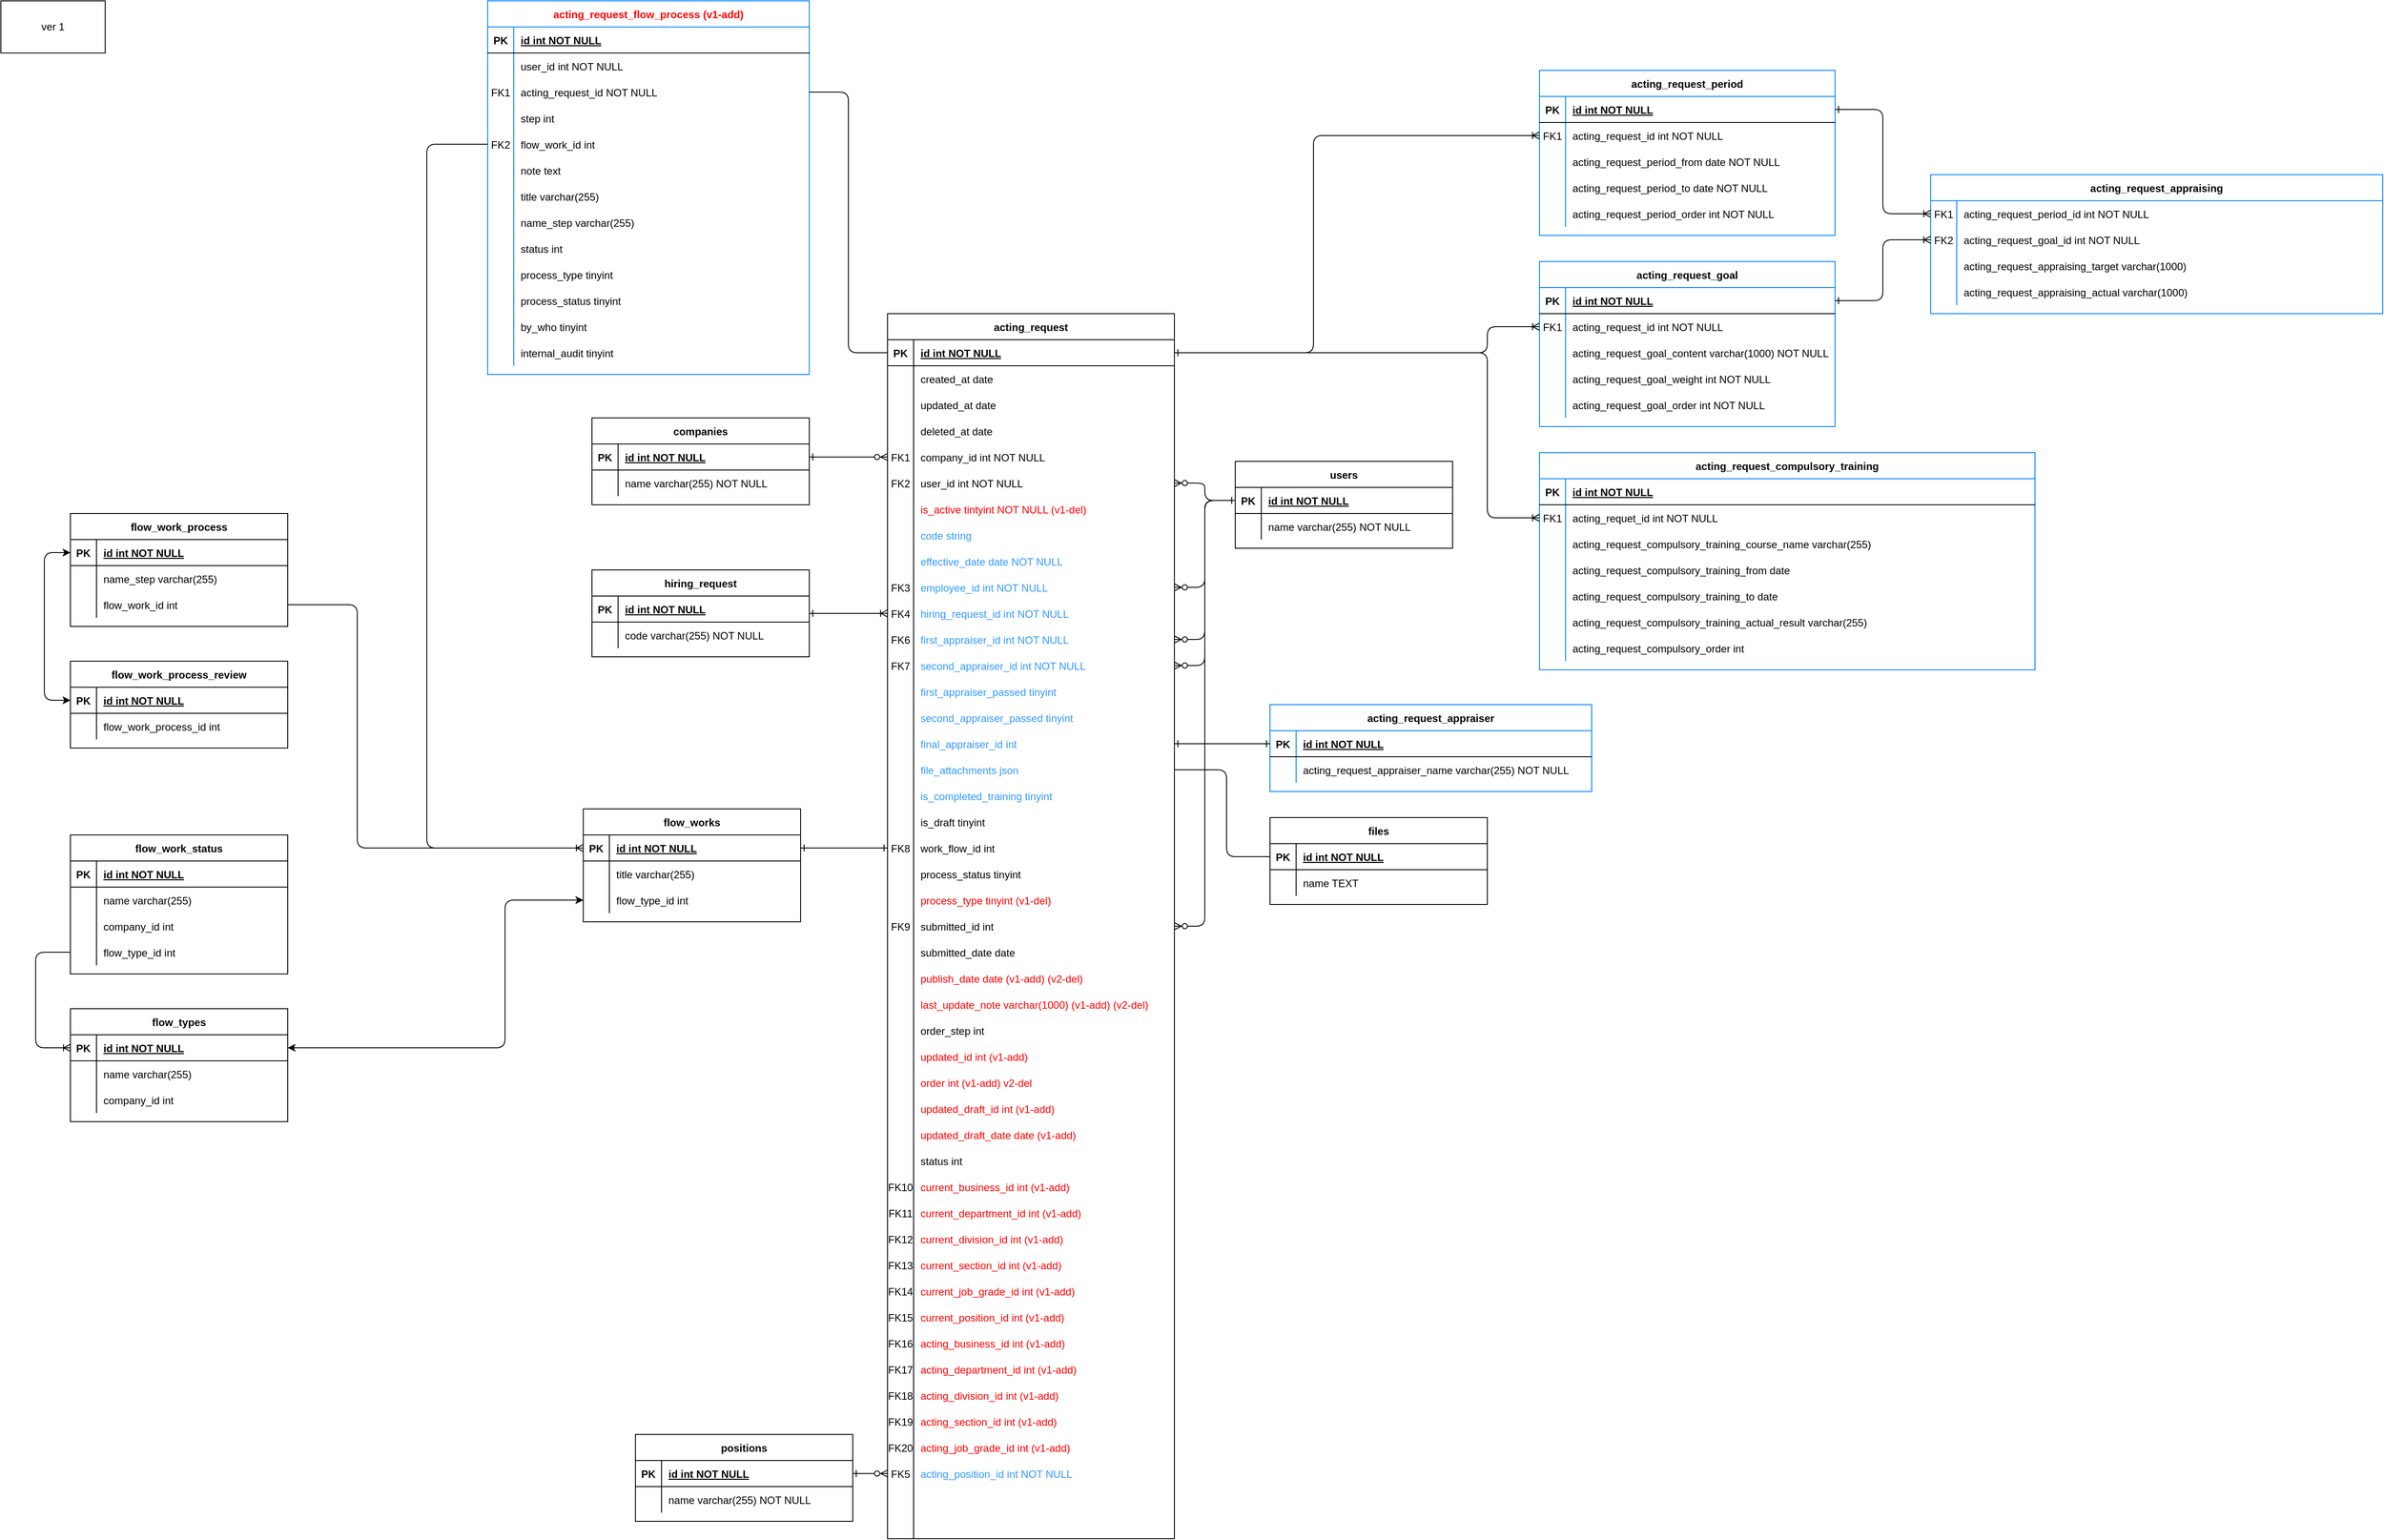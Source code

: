 <mxfile version="22.1.3" type="github">
  <diagram id="R2lEEEUBdFMjLlhIrx00" name="Page-1">
    <mxGraphModel dx="6586" dy="3056" grid="1" gridSize="10" guides="1" tooltips="1" connect="1" arrows="1" fold="1" page="1" pageScale="1" pageWidth="850" pageHeight="1100" math="0" shadow="0" extFonts="Permanent Marker^https://fonts.googleapis.com/css?family=Permanent+Marker">
      <root>
        <mxCell id="0" />
        <mxCell id="1" parent="0" />
        <mxCell id="BItN_dC2_5t4-hU08_sQ-676" value="" style="edgeStyle=entityRelationEdgeStyle;endArrow=ERzeroToMany;startArrow=ERone;endFill=0;startFill=0;" parent="1" source="BItN_dC2_5t4-hU08_sQ-784" target="BItN_dC2_5t4-hU08_sQ-690" edge="1">
          <mxGeometry width="100" height="100" relative="1" as="geometry">
            <mxPoint x="170" y="1430" as="sourcePoint" />
            <mxPoint x="270" y="1330" as="targetPoint" />
          </mxGeometry>
        </mxCell>
        <mxCell id="BItN_dC2_5t4-hU08_sQ-677" value="acting_request" style="shape=table;startSize=30;container=1;collapsible=1;childLayout=tableLayout;fixedRows=1;rowLines=0;fontStyle=1;align=center;resizeLast=1;swimlaneFillColor=default;" parent="1" vertex="1">
          <mxGeometry x="180" y="840" width="330" height="1410" as="geometry">
            <mxRectangle x="410" y="130" width="130" height="30" as="alternateBounds" />
          </mxGeometry>
        </mxCell>
        <mxCell id="BItN_dC2_5t4-hU08_sQ-678" value="" style="shape=partialRectangle;collapsible=0;dropTarget=0;pointerEvents=0;fillColor=none;points=[[0,0.5],[1,0.5]];portConstraint=eastwest;top=0;left=0;right=0;bottom=1;" parent="BItN_dC2_5t4-hU08_sQ-677" vertex="1">
          <mxGeometry y="30" width="330" height="30" as="geometry" />
        </mxCell>
        <mxCell id="BItN_dC2_5t4-hU08_sQ-679" value="PK" style="shape=partialRectangle;overflow=hidden;connectable=0;fillColor=none;top=0;left=0;bottom=0;right=0;fontStyle=1;" parent="BItN_dC2_5t4-hU08_sQ-678" vertex="1">
          <mxGeometry width="30" height="30" as="geometry">
            <mxRectangle width="30" height="30" as="alternateBounds" />
          </mxGeometry>
        </mxCell>
        <mxCell id="BItN_dC2_5t4-hU08_sQ-680" value="id int NOT NULL " style="shape=partialRectangle;overflow=hidden;connectable=0;fillColor=none;top=0;left=0;bottom=0;right=0;align=left;spacingLeft=6;fontStyle=5;" parent="BItN_dC2_5t4-hU08_sQ-678" vertex="1">
          <mxGeometry x="30" width="300" height="30" as="geometry">
            <mxRectangle width="300" height="30" as="alternateBounds" />
          </mxGeometry>
        </mxCell>
        <mxCell id="BItN_dC2_5t4-hU08_sQ-681" style="shape=partialRectangle;collapsible=0;dropTarget=0;pointerEvents=0;fillColor=none;points=[[0,0.5],[1,0.5]];portConstraint=eastwest;top=0;left=0;right=0;bottom=0;" parent="BItN_dC2_5t4-hU08_sQ-677" vertex="1">
          <mxGeometry y="60" width="330" height="30" as="geometry" />
        </mxCell>
        <mxCell id="BItN_dC2_5t4-hU08_sQ-682" style="shape=partialRectangle;overflow=hidden;connectable=0;fillColor=none;top=0;left=0;bottom=0;right=0;" parent="BItN_dC2_5t4-hU08_sQ-681" vertex="1">
          <mxGeometry width="30" height="30" as="geometry">
            <mxRectangle width="30" height="30" as="alternateBounds" />
          </mxGeometry>
        </mxCell>
        <mxCell id="BItN_dC2_5t4-hU08_sQ-683" value="created_at date" style="shape=partialRectangle;overflow=hidden;connectable=0;fillColor=none;top=0;left=0;bottom=0;right=0;align=left;spacingLeft=6;strokeColor=#999999;" parent="BItN_dC2_5t4-hU08_sQ-681" vertex="1">
          <mxGeometry x="30" width="300" height="30" as="geometry">
            <mxRectangle width="300" height="30" as="alternateBounds" />
          </mxGeometry>
        </mxCell>
        <mxCell id="BItN_dC2_5t4-hU08_sQ-684" style="shape=partialRectangle;collapsible=0;dropTarget=0;pointerEvents=0;fillColor=none;points=[[0,0.5],[1,0.5]];portConstraint=eastwest;top=0;left=0;right=0;bottom=0;" parent="BItN_dC2_5t4-hU08_sQ-677" vertex="1">
          <mxGeometry y="90" width="330" height="30" as="geometry" />
        </mxCell>
        <mxCell id="BItN_dC2_5t4-hU08_sQ-685" style="shape=partialRectangle;overflow=hidden;connectable=0;fillColor=none;top=0;left=0;bottom=0;right=0;" parent="BItN_dC2_5t4-hU08_sQ-684" vertex="1">
          <mxGeometry width="30" height="30" as="geometry">
            <mxRectangle width="30" height="30" as="alternateBounds" />
          </mxGeometry>
        </mxCell>
        <mxCell id="BItN_dC2_5t4-hU08_sQ-686" value="updated_at date" style="shape=partialRectangle;overflow=hidden;connectable=0;fillColor=none;top=0;left=0;bottom=0;right=0;align=left;spacingLeft=6;" parent="BItN_dC2_5t4-hU08_sQ-684" vertex="1">
          <mxGeometry x="30" width="300" height="30" as="geometry">
            <mxRectangle width="300" height="30" as="alternateBounds" />
          </mxGeometry>
        </mxCell>
        <mxCell id="BItN_dC2_5t4-hU08_sQ-687" style="shape=partialRectangle;collapsible=0;dropTarget=0;pointerEvents=0;fillColor=none;points=[[0,0.5],[1,0.5]];portConstraint=eastwest;top=0;left=0;right=0;bottom=0;" parent="BItN_dC2_5t4-hU08_sQ-677" vertex="1">
          <mxGeometry y="120" width="330" height="30" as="geometry" />
        </mxCell>
        <mxCell id="BItN_dC2_5t4-hU08_sQ-688" style="shape=partialRectangle;overflow=hidden;connectable=0;fillColor=none;top=0;left=0;bottom=0;right=0;" parent="BItN_dC2_5t4-hU08_sQ-687" vertex="1">
          <mxGeometry width="30" height="30" as="geometry">
            <mxRectangle width="30" height="30" as="alternateBounds" />
          </mxGeometry>
        </mxCell>
        <mxCell id="BItN_dC2_5t4-hU08_sQ-689" value="deleted_at date" style="shape=partialRectangle;overflow=hidden;connectable=0;fillColor=none;top=0;left=0;bottom=0;right=0;align=left;spacingLeft=6;" parent="BItN_dC2_5t4-hU08_sQ-687" vertex="1">
          <mxGeometry x="30" width="300" height="30" as="geometry">
            <mxRectangle width="300" height="30" as="alternateBounds" />
          </mxGeometry>
        </mxCell>
        <mxCell id="BItN_dC2_5t4-hU08_sQ-690" value="" style="shape=partialRectangle;collapsible=0;dropTarget=0;pointerEvents=0;fillColor=none;points=[[0,0.5],[1,0.5]];portConstraint=eastwest;top=0;left=0;right=0;bottom=0;" parent="BItN_dC2_5t4-hU08_sQ-677" vertex="1">
          <mxGeometry y="150" width="330" height="30" as="geometry" />
        </mxCell>
        <mxCell id="BItN_dC2_5t4-hU08_sQ-691" value="FK1" style="shape=partialRectangle;overflow=hidden;connectable=0;fillColor=none;top=0;left=0;bottom=0;right=0;" parent="BItN_dC2_5t4-hU08_sQ-690" vertex="1">
          <mxGeometry width="30" height="30" as="geometry">
            <mxRectangle width="30" height="30" as="alternateBounds" />
          </mxGeometry>
        </mxCell>
        <mxCell id="BItN_dC2_5t4-hU08_sQ-692" value="company_id int NOT NULL" style="shape=partialRectangle;overflow=hidden;connectable=0;fillColor=none;top=0;left=0;bottom=0;right=0;align=left;spacingLeft=6;" parent="BItN_dC2_5t4-hU08_sQ-690" vertex="1">
          <mxGeometry x="30" width="300" height="30" as="geometry">
            <mxRectangle width="300" height="30" as="alternateBounds" />
          </mxGeometry>
        </mxCell>
        <mxCell id="BItN_dC2_5t4-hU08_sQ-693" value="" style="shape=partialRectangle;collapsible=0;dropTarget=0;pointerEvents=0;fillColor=none;points=[[0,0.5],[1,0.5]];portConstraint=eastwest;top=0;left=0;right=0;bottom=0;" parent="BItN_dC2_5t4-hU08_sQ-677" vertex="1">
          <mxGeometry y="180" width="330" height="30" as="geometry" />
        </mxCell>
        <mxCell id="BItN_dC2_5t4-hU08_sQ-694" value="FK2" style="shape=partialRectangle;overflow=hidden;connectable=0;fillColor=none;top=0;left=0;bottom=0;right=0;" parent="BItN_dC2_5t4-hU08_sQ-693" vertex="1">
          <mxGeometry width="30" height="30" as="geometry">
            <mxRectangle width="30" height="30" as="alternateBounds" />
          </mxGeometry>
        </mxCell>
        <mxCell id="BItN_dC2_5t4-hU08_sQ-695" value="user_id int NOT NULL" style="shape=partialRectangle;overflow=hidden;connectable=0;fillColor=none;top=0;left=0;bottom=0;right=0;align=left;spacingLeft=6;" parent="BItN_dC2_5t4-hU08_sQ-693" vertex="1">
          <mxGeometry x="30" width="300" height="30" as="geometry">
            <mxRectangle width="300" height="30" as="alternateBounds" />
          </mxGeometry>
        </mxCell>
        <mxCell id="BItN_dC2_5t4-hU08_sQ-696" style="shape=partialRectangle;collapsible=0;dropTarget=0;pointerEvents=0;fillColor=none;points=[[0,0.5],[1,0.5]];portConstraint=eastwest;top=0;left=0;right=0;bottom=0;" parent="BItN_dC2_5t4-hU08_sQ-677" vertex="1">
          <mxGeometry y="210" width="330" height="30" as="geometry" />
        </mxCell>
        <mxCell id="BItN_dC2_5t4-hU08_sQ-697" style="shape=partialRectangle;overflow=hidden;connectable=0;fillColor=none;top=0;left=0;bottom=0;right=0;" parent="BItN_dC2_5t4-hU08_sQ-696" vertex="1">
          <mxGeometry width="30" height="30" as="geometry">
            <mxRectangle width="30" height="30" as="alternateBounds" />
          </mxGeometry>
        </mxCell>
        <mxCell id="BItN_dC2_5t4-hU08_sQ-698" value="is_active tintyint NOT NULL (v1-del)" style="shape=partialRectangle;overflow=hidden;connectable=0;fillColor=none;top=0;left=0;bottom=0;right=0;align=left;spacingLeft=6;fontStyle=0;horizontal=1;verticalAlign=middle;fontColor=#FF0000;" parent="BItN_dC2_5t4-hU08_sQ-696" vertex="1">
          <mxGeometry x="30" width="300" height="30" as="geometry">
            <mxRectangle width="300" height="30" as="alternateBounds" />
          </mxGeometry>
        </mxCell>
        <mxCell id="BItN_dC2_5t4-hU08_sQ-699" style="shape=partialRectangle;collapsible=0;dropTarget=0;pointerEvents=0;fillColor=none;points=[[0,0.5],[1,0.5]];portConstraint=eastwest;top=0;left=0;right=0;bottom=0;shadow=0;fontStyle=0" parent="BItN_dC2_5t4-hU08_sQ-677" vertex="1">
          <mxGeometry y="240" width="330" height="30" as="geometry" />
        </mxCell>
        <mxCell id="BItN_dC2_5t4-hU08_sQ-700" style="shape=partialRectangle;overflow=hidden;connectable=0;fillColor=none;top=0;left=0;bottom=0;right=0;" parent="BItN_dC2_5t4-hU08_sQ-699" vertex="1">
          <mxGeometry width="30" height="30" as="geometry">
            <mxRectangle width="30" height="30" as="alternateBounds" />
          </mxGeometry>
        </mxCell>
        <mxCell id="BItN_dC2_5t4-hU08_sQ-701" value="code string" style="shape=partialRectangle;overflow=hidden;connectable=0;fillColor=none;top=0;left=0;bottom=0;right=0;align=left;spacingLeft=6;fontColor=#3399FF;" parent="BItN_dC2_5t4-hU08_sQ-699" vertex="1">
          <mxGeometry x="30" width="300" height="30" as="geometry">
            <mxRectangle width="300" height="30" as="alternateBounds" />
          </mxGeometry>
        </mxCell>
        <mxCell id="BItN_dC2_5t4-hU08_sQ-702" style="shape=partialRectangle;collapsible=0;dropTarget=0;pointerEvents=0;fillColor=none;points=[[0,0.5],[1,0.5]];portConstraint=eastwest;top=0;left=0;right=0;bottom=0;" parent="BItN_dC2_5t4-hU08_sQ-677" vertex="1">
          <mxGeometry y="270" width="330" height="30" as="geometry" />
        </mxCell>
        <mxCell id="BItN_dC2_5t4-hU08_sQ-703" style="shape=partialRectangle;overflow=hidden;connectable=0;fillColor=none;top=0;left=0;bottom=0;right=0;" parent="BItN_dC2_5t4-hU08_sQ-702" vertex="1">
          <mxGeometry width="30" height="30" as="geometry">
            <mxRectangle width="30" height="30" as="alternateBounds" />
          </mxGeometry>
        </mxCell>
        <mxCell id="BItN_dC2_5t4-hU08_sQ-704" value="effective_date date NOT NULL" style="shape=partialRectangle;overflow=hidden;connectable=0;fillColor=none;top=0;left=0;bottom=0;right=0;align=left;spacingLeft=6;fontColor=#3399FF;" parent="BItN_dC2_5t4-hU08_sQ-702" vertex="1">
          <mxGeometry x="30" width="300" height="30" as="geometry">
            <mxRectangle width="300" height="30" as="alternateBounds" />
          </mxGeometry>
        </mxCell>
        <mxCell id="BItN_dC2_5t4-hU08_sQ-705" style="shape=partialRectangle;collapsible=0;dropTarget=0;pointerEvents=0;fillColor=none;points=[[0,0.5],[1,0.5]];portConstraint=eastwest;top=0;left=0;right=0;bottom=0;" parent="BItN_dC2_5t4-hU08_sQ-677" vertex="1">
          <mxGeometry y="300" width="330" height="30" as="geometry" />
        </mxCell>
        <mxCell id="BItN_dC2_5t4-hU08_sQ-706" value="FK3" style="shape=partialRectangle;overflow=hidden;connectable=0;fillColor=none;top=0;left=0;bottom=0;right=0;" parent="BItN_dC2_5t4-hU08_sQ-705" vertex="1">
          <mxGeometry width="30" height="30" as="geometry">
            <mxRectangle width="30" height="30" as="alternateBounds" />
          </mxGeometry>
        </mxCell>
        <mxCell id="BItN_dC2_5t4-hU08_sQ-707" value="employee_id int NOT NULL" style="shape=partialRectangle;overflow=hidden;connectable=0;fillColor=none;top=0;left=0;bottom=0;right=0;align=left;spacingLeft=6;fontColor=#3399FF;" parent="BItN_dC2_5t4-hU08_sQ-705" vertex="1">
          <mxGeometry x="30" width="300" height="30" as="geometry">
            <mxRectangle width="300" height="30" as="alternateBounds" />
          </mxGeometry>
        </mxCell>
        <mxCell id="BItN_dC2_5t4-hU08_sQ-708" style="shape=partialRectangle;collapsible=0;dropTarget=0;pointerEvents=0;fillColor=none;points=[[0,0.5],[1,0.5]];portConstraint=eastwest;top=0;left=0;right=0;bottom=0;" parent="BItN_dC2_5t4-hU08_sQ-677" vertex="1">
          <mxGeometry y="330" width="330" height="30" as="geometry" />
        </mxCell>
        <mxCell id="BItN_dC2_5t4-hU08_sQ-709" value="FK4" style="shape=partialRectangle;overflow=hidden;connectable=0;fillColor=none;top=0;left=0;bottom=0;right=0;" parent="BItN_dC2_5t4-hU08_sQ-708" vertex="1">
          <mxGeometry width="30" height="30" as="geometry">
            <mxRectangle width="30" height="30" as="alternateBounds" />
          </mxGeometry>
        </mxCell>
        <mxCell id="BItN_dC2_5t4-hU08_sQ-710" value="hiring_request_id int NOT NULL" style="shape=partialRectangle;overflow=hidden;connectable=0;fillColor=none;top=0;left=0;bottom=0;right=0;align=left;spacingLeft=6;fontColor=#3399FF;" parent="BItN_dC2_5t4-hU08_sQ-708" vertex="1">
          <mxGeometry x="30" width="300" height="30" as="geometry">
            <mxRectangle width="300" height="30" as="alternateBounds" />
          </mxGeometry>
        </mxCell>
        <mxCell id="BItN_dC2_5t4-hU08_sQ-714" style="shape=partialRectangle;collapsible=0;dropTarget=0;pointerEvents=0;fillColor=none;points=[[0,0.5],[1,0.5]];portConstraint=eastwest;top=0;left=0;right=0;bottom=0;" parent="BItN_dC2_5t4-hU08_sQ-677" vertex="1">
          <mxGeometry y="360" width="330" height="30" as="geometry" />
        </mxCell>
        <mxCell id="BItN_dC2_5t4-hU08_sQ-715" value="FK6" style="shape=partialRectangle;overflow=hidden;connectable=0;fillColor=none;top=0;left=0;bottom=0;right=0;" parent="BItN_dC2_5t4-hU08_sQ-714" vertex="1">
          <mxGeometry width="30" height="30" as="geometry">
            <mxRectangle width="30" height="30" as="alternateBounds" />
          </mxGeometry>
        </mxCell>
        <mxCell id="BItN_dC2_5t4-hU08_sQ-716" value="first_appraiser_id int NOT NULL" style="shape=partialRectangle;overflow=hidden;connectable=0;fillColor=none;top=0;left=0;bottom=0;right=0;align=left;spacingLeft=6;fontColor=#3399FF;" parent="BItN_dC2_5t4-hU08_sQ-714" vertex="1">
          <mxGeometry x="30" width="300" height="30" as="geometry">
            <mxRectangle width="300" height="30" as="alternateBounds" />
          </mxGeometry>
        </mxCell>
        <mxCell id="BItN_dC2_5t4-hU08_sQ-717" style="shape=partialRectangle;collapsible=0;dropTarget=0;pointerEvents=0;fillColor=none;points=[[0,0.5],[1,0.5]];portConstraint=eastwest;top=0;left=0;right=0;bottom=0;" parent="BItN_dC2_5t4-hU08_sQ-677" vertex="1">
          <mxGeometry y="390" width="330" height="30" as="geometry" />
        </mxCell>
        <mxCell id="BItN_dC2_5t4-hU08_sQ-718" value="FK7" style="shape=partialRectangle;overflow=hidden;connectable=0;fillColor=none;top=0;left=0;bottom=0;right=0;" parent="BItN_dC2_5t4-hU08_sQ-717" vertex="1">
          <mxGeometry width="30" height="30" as="geometry">
            <mxRectangle width="30" height="30" as="alternateBounds" />
          </mxGeometry>
        </mxCell>
        <mxCell id="BItN_dC2_5t4-hU08_sQ-719" value="second_appraiser_id int NOT NULL" style="shape=partialRectangle;overflow=hidden;connectable=0;fillColor=none;top=0;left=0;bottom=0;right=0;align=left;spacingLeft=6;fontColor=#3399FF;" parent="BItN_dC2_5t4-hU08_sQ-717" vertex="1">
          <mxGeometry x="30" width="300" height="30" as="geometry">
            <mxRectangle width="300" height="30" as="alternateBounds" />
          </mxGeometry>
        </mxCell>
        <mxCell id="BItN_dC2_5t4-hU08_sQ-720" style="shape=partialRectangle;collapsible=0;dropTarget=0;pointerEvents=0;fillColor=none;points=[[0,0.5],[1,0.5]];portConstraint=eastwest;top=0;left=0;right=0;bottom=0;" parent="BItN_dC2_5t4-hU08_sQ-677" vertex="1">
          <mxGeometry y="420" width="330" height="30" as="geometry" />
        </mxCell>
        <mxCell id="BItN_dC2_5t4-hU08_sQ-721" style="shape=partialRectangle;overflow=hidden;connectable=0;fillColor=none;top=0;left=0;bottom=0;right=0;" parent="BItN_dC2_5t4-hU08_sQ-720" vertex="1">
          <mxGeometry width="30" height="30" as="geometry">
            <mxRectangle width="30" height="30" as="alternateBounds" />
          </mxGeometry>
        </mxCell>
        <mxCell id="BItN_dC2_5t4-hU08_sQ-722" value="first_appraiser_passed tinyint" style="shape=partialRectangle;overflow=hidden;connectable=0;fillColor=none;top=0;left=0;bottom=0;right=0;align=left;spacingLeft=6;fontColor=#3399FF;" parent="BItN_dC2_5t4-hU08_sQ-720" vertex="1">
          <mxGeometry x="30" width="300" height="30" as="geometry">
            <mxRectangle width="300" height="30" as="alternateBounds" />
          </mxGeometry>
        </mxCell>
        <mxCell id="BItN_dC2_5t4-hU08_sQ-723" style="shape=partialRectangle;collapsible=0;dropTarget=0;pointerEvents=0;fillColor=none;points=[[0,0.5],[1,0.5]];portConstraint=eastwest;top=0;left=0;right=0;bottom=0;" parent="BItN_dC2_5t4-hU08_sQ-677" vertex="1">
          <mxGeometry y="450" width="330" height="30" as="geometry" />
        </mxCell>
        <mxCell id="BItN_dC2_5t4-hU08_sQ-724" style="shape=partialRectangle;overflow=hidden;connectable=0;fillColor=none;top=0;left=0;bottom=0;right=0;" parent="BItN_dC2_5t4-hU08_sQ-723" vertex="1">
          <mxGeometry width="30" height="30" as="geometry">
            <mxRectangle width="30" height="30" as="alternateBounds" />
          </mxGeometry>
        </mxCell>
        <mxCell id="BItN_dC2_5t4-hU08_sQ-725" value="second_appraiser_passed tinyint" style="shape=partialRectangle;overflow=hidden;connectable=0;fillColor=none;top=0;left=0;bottom=0;right=0;align=left;spacingLeft=6;fontColor=#3399FF;" parent="BItN_dC2_5t4-hU08_sQ-723" vertex="1">
          <mxGeometry x="30" width="300" height="30" as="geometry">
            <mxRectangle width="300" height="30" as="alternateBounds" />
          </mxGeometry>
        </mxCell>
        <mxCell id="BItN_dC2_5t4-hU08_sQ-726" style="shape=partialRectangle;collapsible=0;dropTarget=0;pointerEvents=0;fillColor=none;points=[[0,0.5],[1,0.5]];portConstraint=eastwest;top=0;left=0;right=0;bottom=0;" parent="BItN_dC2_5t4-hU08_sQ-677" vertex="1">
          <mxGeometry y="480" width="330" height="30" as="geometry" />
        </mxCell>
        <mxCell id="BItN_dC2_5t4-hU08_sQ-727" style="shape=partialRectangle;overflow=hidden;connectable=0;fillColor=none;top=0;left=0;bottom=0;right=0;" parent="BItN_dC2_5t4-hU08_sQ-726" vertex="1">
          <mxGeometry width="30" height="30" as="geometry">
            <mxRectangle width="30" height="30" as="alternateBounds" />
          </mxGeometry>
        </mxCell>
        <mxCell id="BItN_dC2_5t4-hU08_sQ-728" value="final_appraiser_id int" style="shape=partialRectangle;overflow=hidden;connectable=0;fillColor=none;top=0;left=0;bottom=0;right=0;align=left;spacingLeft=6;fontColor=#3399FF;" parent="BItN_dC2_5t4-hU08_sQ-726" vertex="1">
          <mxGeometry x="30" width="300" height="30" as="geometry">
            <mxRectangle width="300" height="30" as="alternateBounds" />
          </mxGeometry>
        </mxCell>
        <mxCell id="BItN_dC2_5t4-hU08_sQ-729" style="shape=partialRectangle;collapsible=0;dropTarget=0;pointerEvents=0;fillColor=none;points=[[0,0.5],[1,0.5]];portConstraint=eastwest;top=0;left=0;right=0;bottom=0;" parent="BItN_dC2_5t4-hU08_sQ-677" vertex="1">
          <mxGeometry y="510" width="330" height="30" as="geometry" />
        </mxCell>
        <mxCell id="BItN_dC2_5t4-hU08_sQ-730" style="shape=partialRectangle;overflow=hidden;connectable=0;fillColor=none;top=0;left=0;bottom=0;right=0;" parent="BItN_dC2_5t4-hU08_sQ-729" vertex="1">
          <mxGeometry width="30" height="30" as="geometry">
            <mxRectangle width="30" height="30" as="alternateBounds" />
          </mxGeometry>
        </mxCell>
        <mxCell id="BItN_dC2_5t4-hU08_sQ-731" value="file_attachments json" style="shape=partialRectangle;overflow=hidden;connectable=0;fillColor=none;top=0;left=0;bottom=0;right=0;align=left;spacingLeft=6;fontColor=#3399FF;" parent="BItN_dC2_5t4-hU08_sQ-729" vertex="1">
          <mxGeometry x="30" width="300" height="30" as="geometry">
            <mxRectangle width="300" height="30" as="alternateBounds" />
          </mxGeometry>
        </mxCell>
        <mxCell id="BItN_dC2_5t4-hU08_sQ-732" style="shape=partialRectangle;collapsible=0;dropTarget=0;pointerEvents=0;fillColor=none;points=[[0,0.5],[1,0.5]];portConstraint=eastwest;top=0;left=0;right=0;bottom=0;" parent="BItN_dC2_5t4-hU08_sQ-677" vertex="1">
          <mxGeometry y="540" width="330" height="30" as="geometry" />
        </mxCell>
        <mxCell id="BItN_dC2_5t4-hU08_sQ-733" style="shape=partialRectangle;overflow=hidden;connectable=0;fillColor=none;top=0;left=0;bottom=0;right=0;" parent="BItN_dC2_5t4-hU08_sQ-732" vertex="1">
          <mxGeometry width="30" height="30" as="geometry">
            <mxRectangle width="30" height="30" as="alternateBounds" />
          </mxGeometry>
        </mxCell>
        <mxCell id="BItN_dC2_5t4-hU08_sQ-734" value="is_completed_training tinyint" style="shape=partialRectangle;overflow=hidden;connectable=0;fillColor=none;top=0;left=0;bottom=0;right=0;align=left;spacingLeft=6;fontColor=#3399FF;" parent="BItN_dC2_5t4-hU08_sQ-732" vertex="1">
          <mxGeometry x="30" width="300" height="30" as="geometry">
            <mxRectangle width="300" height="30" as="alternateBounds" />
          </mxGeometry>
        </mxCell>
        <mxCell id="BItN_dC2_5t4-hU08_sQ-735" style="shape=partialRectangle;collapsible=0;dropTarget=0;pointerEvents=0;fillColor=none;points=[[0,0.5],[1,0.5]];portConstraint=eastwest;top=0;left=0;right=0;bottom=0;" parent="BItN_dC2_5t4-hU08_sQ-677" vertex="1">
          <mxGeometry y="570" width="330" height="30" as="geometry" />
        </mxCell>
        <mxCell id="BItN_dC2_5t4-hU08_sQ-736" style="shape=partialRectangle;overflow=hidden;connectable=0;fillColor=none;top=0;left=0;bottom=0;right=0;" parent="BItN_dC2_5t4-hU08_sQ-735" vertex="1">
          <mxGeometry width="30" height="30" as="geometry">
            <mxRectangle width="30" height="30" as="alternateBounds" />
          </mxGeometry>
        </mxCell>
        <mxCell id="BItN_dC2_5t4-hU08_sQ-737" value="is_draft tinyint" style="shape=partialRectangle;overflow=hidden;connectable=0;fillColor=none;top=0;left=0;bottom=0;right=0;align=left;spacingLeft=6;" parent="BItN_dC2_5t4-hU08_sQ-735" vertex="1">
          <mxGeometry x="30" width="300" height="30" as="geometry">
            <mxRectangle width="300" height="30" as="alternateBounds" />
          </mxGeometry>
        </mxCell>
        <mxCell id="BItN_dC2_5t4-hU08_sQ-738" style="shape=partialRectangle;collapsible=0;dropTarget=0;pointerEvents=0;fillColor=none;points=[[0,0.5],[1,0.5]];portConstraint=eastwest;top=0;left=0;right=0;bottom=0;" parent="BItN_dC2_5t4-hU08_sQ-677" vertex="1">
          <mxGeometry y="600" width="330" height="30" as="geometry" />
        </mxCell>
        <mxCell id="BItN_dC2_5t4-hU08_sQ-739" value="FK8" style="shape=partialRectangle;overflow=hidden;connectable=0;fillColor=none;top=0;left=0;bottom=0;right=0;" parent="BItN_dC2_5t4-hU08_sQ-738" vertex="1">
          <mxGeometry width="30" height="30" as="geometry">
            <mxRectangle width="30" height="30" as="alternateBounds" />
          </mxGeometry>
        </mxCell>
        <mxCell id="BItN_dC2_5t4-hU08_sQ-740" value="work_flow_id int" style="shape=partialRectangle;overflow=hidden;connectable=0;fillColor=none;top=0;left=0;bottom=0;right=0;align=left;spacingLeft=6;" parent="BItN_dC2_5t4-hU08_sQ-738" vertex="1">
          <mxGeometry x="30" width="300" height="30" as="geometry">
            <mxRectangle width="300" height="30" as="alternateBounds" />
          </mxGeometry>
        </mxCell>
        <mxCell id="BItN_dC2_5t4-hU08_sQ-741" style="shape=partialRectangle;collapsible=0;dropTarget=0;pointerEvents=0;fillColor=none;points=[[0,0.5],[1,0.5]];portConstraint=eastwest;top=0;left=0;right=0;bottom=0;" parent="BItN_dC2_5t4-hU08_sQ-677" vertex="1">
          <mxGeometry y="630" width="330" height="30" as="geometry" />
        </mxCell>
        <mxCell id="BItN_dC2_5t4-hU08_sQ-742" style="shape=partialRectangle;overflow=hidden;connectable=0;fillColor=none;top=0;left=0;bottom=0;right=0;" parent="BItN_dC2_5t4-hU08_sQ-741" vertex="1">
          <mxGeometry width="30" height="30" as="geometry">
            <mxRectangle width="30" height="30" as="alternateBounds" />
          </mxGeometry>
        </mxCell>
        <mxCell id="BItN_dC2_5t4-hU08_sQ-743" value="process_status tinyint" style="shape=partialRectangle;overflow=hidden;connectable=0;fillColor=none;top=0;left=0;bottom=0;right=0;align=left;spacingLeft=6;" parent="BItN_dC2_5t4-hU08_sQ-741" vertex="1">
          <mxGeometry x="30" width="300" height="30" as="geometry">
            <mxRectangle width="300" height="30" as="alternateBounds" />
          </mxGeometry>
        </mxCell>
        <mxCell id="BItN_dC2_5t4-hU08_sQ-744" style="shape=partialRectangle;collapsible=0;dropTarget=0;pointerEvents=0;fillColor=none;points=[[0,0.5],[1,0.5]];portConstraint=eastwest;top=0;left=0;right=0;bottom=0;" parent="BItN_dC2_5t4-hU08_sQ-677" vertex="1">
          <mxGeometry y="660" width="330" height="30" as="geometry" />
        </mxCell>
        <mxCell id="BItN_dC2_5t4-hU08_sQ-745" style="shape=partialRectangle;overflow=hidden;connectable=0;fillColor=none;top=0;left=0;bottom=0;right=0;" parent="BItN_dC2_5t4-hU08_sQ-744" vertex="1">
          <mxGeometry width="30" height="30" as="geometry">
            <mxRectangle width="30" height="30" as="alternateBounds" />
          </mxGeometry>
        </mxCell>
        <mxCell id="BItN_dC2_5t4-hU08_sQ-746" value="process_type tinyint (v1-del)" style="shape=partialRectangle;overflow=hidden;connectable=0;fillColor=none;top=0;left=0;bottom=0;right=0;align=left;spacingLeft=6;fontColor=#FF0000;" parent="BItN_dC2_5t4-hU08_sQ-744" vertex="1">
          <mxGeometry x="30" width="300" height="30" as="geometry">
            <mxRectangle width="300" height="30" as="alternateBounds" />
          </mxGeometry>
        </mxCell>
        <mxCell id="BItN_dC2_5t4-hU08_sQ-747" style="shape=partialRectangle;collapsible=0;dropTarget=0;pointerEvents=0;fillColor=none;points=[[0,0.5],[1,0.5]];portConstraint=eastwest;top=0;left=0;right=0;bottom=0;" parent="BItN_dC2_5t4-hU08_sQ-677" vertex="1">
          <mxGeometry y="690" width="330" height="30" as="geometry" />
        </mxCell>
        <mxCell id="BItN_dC2_5t4-hU08_sQ-748" value="FK9" style="shape=partialRectangle;overflow=hidden;connectable=0;fillColor=none;top=0;left=0;bottom=0;right=0;" parent="BItN_dC2_5t4-hU08_sQ-747" vertex="1">
          <mxGeometry width="30" height="30" as="geometry">
            <mxRectangle width="30" height="30" as="alternateBounds" />
          </mxGeometry>
        </mxCell>
        <mxCell id="BItN_dC2_5t4-hU08_sQ-749" value="submitted_id int" style="shape=partialRectangle;overflow=hidden;connectable=0;fillColor=none;top=0;left=0;bottom=0;right=0;align=left;spacingLeft=6;" parent="BItN_dC2_5t4-hU08_sQ-747" vertex="1">
          <mxGeometry x="30" width="300" height="30" as="geometry">
            <mxRectangle width="300" height="30" as="alternateBounds" />
          </mxGeometry>
        </mxCell>
        <mxCell id="BItN_dC2_5t4-hU08_sQ-750" style="shape=partialRectangle;collapsible=0;dropTarget=0;pointerEvents=0;fillColor=none;points=[[0,0.5],[1,0.5]];portConstraint=eastwest;top=0;left=0;right=0;bottom=0;" parent="BItN_dC2_5t4-hU08_sQ-677" vertex="1">
          <mxGeometry y="720" width="330" height="30" as="geometry" />
        </mxCell>
        <mxCell id="BItN_dC2_5t4-hU08_sQ-751" value="" style="shape=partialRectangle;overflow=hidden;connectable=0;fillColor=none;top=0;left=0;bottom=0;right=0;" parent="BItN_dC2_5t4-hU08_sQ-750" vertex="1">
          <mxGeometry width="30" height="30" as="geometry">
            <mxRectangle width="30" height="30" as="alternateBounds" />
          </mxGeometry>
        </mxCell>
        <mxCell id="BItN_dC2_5t4-hU08_sQ-752" value="submitted_date date" style="shape=partialRectangle;overflow=hidden;connectable=0;fillColor=none;top=0;left=0;bottom=0;right=0;align=left;spacingLeft=6;" parent="BItN_dC2_5t4-hU08_sQ-750" vertex="1">
          <mxGeometry x="30" width="300" height="30" as="geometry">
            <mxRectangle width="300" height="30" as="alternateBounds" />
          </mxGeometry>
        </mxCell>
        <mxCell id="BItN_dC2_5t4-hU08_sQ-753" style="shape=partialRectangle;collapsible=0;dropTarget=0;pointerEvents=0;fillColor=none;points=[[0,0.5],[1,0.5]];portConstraint=eastwest;top=0;left=0;right=0;bottom=0;" parent="BItN_dC2_5t4-hU08_sQ-677" vertex="1">
          <mxGeometry y="750" width="330" height="30" as="geometry" />
        </mxCell>
        <mxCell id="BItN_dC2_5t4-hU08_sQ-754" style="shape=partialRectangle;overflow=hidden;connectable=0;fillColor=none;top=0;left=0;bottom=0;right=0;" parent="BItN_dC2_5t4-hU08_sQ-753" vertex="1">
          <mxGeometry width="30" height="30" as="geometry">
            <mxRectangle width="30" height="30" as="alternateBounds" />
          </mxGeometry>
        </mxCell>
        <mxCell id="BItN_dC2_5t4-hU08_sQ-755" value="publish_date date (v1-add) (v2-del)" style="shape=partialRectangle;overflow=hidden;connectable=0;fillColor=none;top=0;left=0;bottom=0;right=0;align=left;spacingLeft=6;fontColor=#FF0000;" parent="BItN_dC2_5t4-hU08_sQ-753" vertex="1">
          <mxGeometry x="30" width="300" height="30" as="geometry">
            <mxRectangle width="300" height="30" as="alternateBounds" />
          </mxGeometry>
        </mxCell>
        <mxCell id="BItN_dC2_5t4-hU08_sQ-756" style="shape=partialRectangle;collapsible=0;dropTarget=0;pointerEvents=0;fillColor=none;points=[[0,0.5],[1,0.5]];portConstraint=eastwest;top=0;left=0;right=0;bottom=0;" parent="BItN_dC2_5t4-hU08_sQ-677" vertex="1">
          <mxGeometry y="780" width="330" height="30" as="geometry" />
        </mxCell>
        <mxCell id="BItN_dC2_5t4-hU08_sQ-757" style="shape=partialRectangle;overflow=hidden;connectable=0;fillColor=none;top=0;left=0;bottom=0;right=0;" parent="BItN_dC2_5t4-hU08_sQ-756" vertex="1">
          <mxGeometry width="30" height="30" as="geometry">
            <mxRectangle width="30" height="30" as="alternateBounds" />
          </mxGeometry>
        </mxCell>
        <mxCell id="BItN_dC2_5t4-hU08_sQ-758" value="last_update_note varchar(1000) (v1-add) (v2-del)" style="shape=partialRectangle;overflow=hidden;connectable=0;fillColor=none;top=0;left=0;bottom=0;right=0;align=left;spacingLeft=6;fontColor=#FF0000;" parent="BItN_dC2_5t4-hU08_sQ-756" vertex="1">
          <mxGeometry x="30" width="300" height="30" as="geometry">
            <mxRectangle width="300" height="30" as="alternateBounds" />
          </mxGeometry>
        </mxCell>
        <mxCell id="BItN_dC2_5t4-hU08_sQ-759" style="shape=partialRectangle;collapsible=0;dropTarget=0;pointerEvents=0;fillColor=none;points=[[0,0.5],[1,0.5]];portConstraint=eastwest;top=0;left=0;right=0;bottom=0;" parent="BItN_dC2_5t4-hU08_sQ-677" vertex="1">
          <mxGeometry y="810" width="330" height="30" as="geometry" />
        </mxCell>
        <mxCell id="BItN_dC2_5t4-hU08_sQ-760" style="shape=partialRectangle;overflow=hidden;connectable=0;fillColor=none;top=0;left=0;bottom=0;right=0;" parent="BItN_dC2_5t4-hU08_sQ-759" vertex="1">
          <mxGeometry width="30" height="30" as="geometry">
            <mxRectangle width="30" height="30" as="alternateBounds" />
          </mxGeometry>
        </mxCell>
        <mxCell id="BItN_dC2_5t4-hU08_sQ-761" value="order_step int" style="shape=partialRectangle;overflow=hidden;connectable=0;fillColor=none;top=0;left=0;bottom=0;right=0;align=left;spacingLeft=6;" parent="BItN_dC2_5t4-hU08_sQ-759" vertex="1">
          <mxGeometry x="30" width="300" height="30" as="geometry">
            <mxRectangle width="300" height="30" as="alternateBounds" />
          </mxGeometry>
        </mxCell>
        <mxCell id="BItN_dC2_5t4-hU08_sQ-762" style="shape=partialRectangle;collapsible=0;dropTarget=0;pointerEvents=0;fillColor=none;points=[[0,0.5],[1,0.5]];portConstraint=eastwest;top=0;left=0;right=0;bottom=0;" parent="BItN_dC2_5t4-hU08_sQ-677" vertex="1">
          <mxGeometry y="840" width="330" height="30" as="geometry" />
        </mxCell>
        <mxCell id="BItN_dC2_5t4-hU08_sQ-763" style="shape=partialRectangle;overflow=hidden;connectable=0;fillColor=none;top=0;left=0;bottom=0;right=0;" parent="BItN_dC2_5t4-hU08_sQ-762" vertex="1">
          <mxGeometry width="30" height="30" as="geometry">
            <mxRectangle width="30" height="30" as="alternateBounds" />
          </mxGeometry>
        </mxCell>
        <mxCell id="BItN_dC2_5t4-hU08_sQ-764" value="updated_id int (v1-add)" style="shape=partialRectangle;overflow=hidden;connectable=0;fillColor=none;top=0;left=0;bottom=0;right=0;align=left;spacingLeft=6;fontColor=#FF0000;" parent="BItN_dC2_5t4-hU08_sQ-762" vertex="1">
          <mxGeometry x="30" width="300" height="30" as="geometry">
            <mxRectangle width="300" height="30" as="alternateBounds" />
          </mxGeometry>
        </mxCell>
        <mxCell id="BItN_dC2_5t4-hU08_sQ-765" style="shape=partialRectangle;collapsible=0;dropTarget=0;pointerEvents=0;fillColor=none;points=[[0,0.5],[1,0.5]];portConstraint=eastwest;top=0;left=0;right=0;bottom=0;" parent="BItN_dC2_5t4-hU08_sQ-677" vertex="1">
          <mxGeometry y="870" width="330" height="30" as="geometry" />
        </mxCell>
        <mxCell id="BItN_dC2_5t4-hU08_sQ-766" style="shape=partialRectangle;overflow=hidden;connectable=0;fillColor=none;top=0;left=0;bottom=0;right=0;" parent="BItN_dC2_5t4-hU08_sQ-765" vertex="1">
          <mxGeometry width="30" height="30" as="geometry">
            <mxRectangle width="30" height="30" as="alternateBounds" />
          </mxGeometry>
        </mxCell>
        <mxCell id="BItN_dC2_5t4-hU08_sQ-767" value="order int (v1-add) v2-del" style="shape=partialRectangle;overflow=hidden;connectable=0;fillColor=none;top=0;left=0;bottom=0;right=0;align=left;spacingLeft=6;fontColor=#FF0000;" parent="BItN_dC2_5t4-hU08_sQ-765" vertex="1">
          <mxGeometry x="30" width="300" height="30" as="geometry">
            <mxRectangle width="300" height="30" as="alternateBounds" />
          </mxGeometry>
        </mxCell>
        <mxCell id="BItN_dC2_5t4-hU08_sQ-768" style="shape=partialRectangle;collapsible=0;dropTarget=0;pointerEvents=0;fillColor=none;points=[[0,0.5],[1,0.5]];portConstraint=eastwest;top=0;left=0;right=0;bottom=0;" parent="BItN_dC2_5t4-hU08_sQ-677" vertex="1">
          <mxGeometry y="900" width="330" height="30" as="geometry" />
        </mxCell>
        <mxCell id="BItN_dC2_5t4-hU08_sQ-769" style="shape=partialRectangle;overflow=hidden;connectable=0;fillColor=none;top=0;left=0;bottom=0;right=0;" parent="BItN_dC2_5t4-hU08_sQ-768" vertex="1">
          <mxGeometry width="30" height="30" as="geometry">
            <mxRectangle width="30" height="30" as="alternateBounds" />
          </mxGeometry>
        </mxCell>
        <mxCell id="BItN_dC2_5t4-hU08_sQ-770" value="updated_draft_id int (v1-add)" style="shape=partialRectangle;overflow=hidden;connectable=0;fillColor=none;top=0;left=0;bottom=0;right=0;align=left;spacingLeft=6;fontColor=#FF0000;" parent="BItN_dC2_5t4-hU08_sQ-768" vertex="1">
          <mxGeometry x="30" width="300" height="30" as="geometry">
            <mxRectangle width="300" height="30" as="alternateBounds" />
          </mxGeometry>
        </mxCell>
        <mxCell id="BItN_dC2_5t4-hU08_sQ-771" style="shape=partialRectangle;collapsible=0;dropTarget=0;pointerEvents=0;fillColor=none;points=[[0,0.5],[1,0.5]];portConstraint=eastwest;top=0;left=0;right=0;bottom=0;" parent="BItN_dC2_5t4-hU08_sQ-677" vertex="1">
          <mxGeometry y="930" width="330" height="30" as="geometry" />
        </mxCell>
        <mxCell id="BItN_dC2_5t4-hU08_sQ-772" style="shape=partialRectangle;overflow=hidden;connectable=0;fillColor=none;top=0;left=0;bottom=0;right=0;" parent="BItN_dC2_5t4-hU08_sQ-771" vertex="1">
          <mxGeometry width="30" height="30" as="geometry">
            <mxRectangle width="30" height="30" as="alternateBounds" />
          </mxGeometry>
        </mxCell>
        <mxCell id="BItN_dC2_5t4-hU08_sQ-773" value="updated_draft_date date (v1-add)" style="shape=partialRectangle;overflow=hidden;connectable=0;fillColor=none;top=0;left=0;bottom=0;right=0;align=left;spacingLeft=6;fontColor=#FF0000;" parent="BItN_dC2_5t4-hU08_sQ-771" vertex="1">
          <mxGeometry x="30" width="300" height="30" as="geometry">
            <mxRectangle width="300" height="30" as="alternateBounds" />
          </mxGeometry>
        </mxCell>
        <mxCell id="BItN_dC2_5t4-hU08_sQ-774" style="shape=partialRectangle;collapsible=0;dropTarget=0;pointerEvents=0;fillColor=none;points=[[0,0.5],[1,0.5]];portConstraint=eastwest;top=0;left=0;right=0;bottom=0;" parent="BItN_dC2_5t4-hU08_sQ-677" vertex="1">
          <mxGeometry y="960" width="330" height="30" as="geometry" />
        </mxCell>
        <mxCell id="BItN_dC2_5t4-hU08_sQ-775" style="shape=partialRectangle;overflow=hidden;connectable=0;fillColor=none;top=0;left=0;bottom=0;right=0;" parent="BItN_dC2_5t4-hU08_sQ-774" vertex="1">
          <mxGeometry width="30" height="30" as="geometry">
            <mxRectangle width="30" height="30" as="alternateBounds" />
          </mxGeometry>
        </mxCell>
        <mxCell id="BItN_dC2_5t4-hU08_sQ-776" value="status int" style="shape=partialRectangle;overflow=hidden;connectable=0;fillColor=none;top=0;left=0;bottom=0;right=0;align=left;spacingLeft=6;" parent="BItN_dC2_5t4-hU08_sQ-774" vertex="1">
          <mxGeometry x="30" width="300" height="30" as="geometry">
            <mxRectangle width="300" height="30" as="alternateBounds" />
          </mxGeometry>
        </mxCell>
        <mxCell id="BItN_dC2_5t4-hU08_sQ-777" style="shape=partialRectangle;collapsible=0;dropTarget=0;pointerEvents=0;fillColor=none;points=[[0,0.5],[1,0.5]];portConstraint=eastwest;top=0;left=0;right=0;bottom=0;" parent="BItN_dC2_5t4-hU08_sQ-677" vertex="1">
          <mxGeometry y="990" width="330" height="30" as="geometry" />
        </mxCell>
        <mxCell id="BItN_dC2_5t4-hU08_sQ-778" value="FK10" style="shape=partialRectangle;overflow=hidden;connectable=0;fillColor=none;top=0;left=0;bottom=0;right=0;" parent="BItN_dC2_5t4-hU08_sQ-777" vertex="1">
          <mxGeometry width="30" height="30" as="geometry">
            <mxRectangle width="30" height="30" as="alternateBounds" />
          </mxGeometry>
        </mxCell>
        <mxCell id="BItN_dC2_5t4-hU08_sQ-779" value="current_business_id int (v1-add)" style="shape=partialRectangle;overflow=hidden;connectable=0;fillColor=none;top=0;left=0;bottom=0;right=0;align=left;spacingLeft=6;fontColor=#FF0000;" parent="BItN_dC2_5t4-hU08_sQ-777" vertex="1">
          <mxGeometry x="30" width="300" height="30" as="geometry">
            <mxRectangle width="300" height="30" as="alternateBounds" />
          </mxGeometry>
        </mxCell>
        <mxCell id="BItN_dC2_5t4-hU08_sQ-780" style="shape=partialRectangle;collapsible=0;dropTarget=0;pointerEvents=0;fillColor=none;points=[[0,0.5],[1,0.5]];portConstraint=eastwest;top=0;left=0;right=0;bottom=0;" parent="BItN_dC2_5t4-hU08_sQ-677" vertex="1">
          <mxGeometry y="1020" width="330" height="30" as="geometry" />
        </mxCell>
        <mxCell id="BItN_dC2_5t4-hU08_sQ-781" value="FK11" style="shape=partialRectangle;overflow=hidden;connectable=0;fillColor=none;top=0;left=0;bottom=0;right=0;" parent="BItN_dC2_5t4-hU08_sQ-780" vertex="1">
          <mxGeometry width="30" height="30" as="geometry">
            <mxRectangle width="30" height="30" as="alternateBounds" />
          </mxGeometry>
        </mxCell>
        <mxCell id="BItN_dC2_5t4-hU08_sQ-782" value="current_department_id int (v1-add)" style="shape=partialRectangle;overflow=hidden;connectable=0;fillColor=none;top=0;left=0;bottom=0;right=0;align=left;spacingLeft=6;fontColor=#FF0000;" parent="BItN_dC2_5t4-hU08_sQ-780" vertex="1">
          <mxGeometry x="30" width="300" height="30" as="geometry">
            <mxRectangle width="300" height="30" as="alternateBounds" />
          </mxGeometry>
        </mxCell>
        <mxCell id="BItN_dC2_5t4-hU08_sQ-1021" style="shape=partialRectangle;collapsible=0;dropTarget=0;pointerEvents=0;fillColor=none;points=[[0,0.5],[1,0.5]];portConstraint=eastwest;top=0;left=0;right=0;bottom=0;" parent="BItN_dC2_5t4-hU08_sQ-677" vertex="1">
          <mxGeometry y="1050" width="330" height="30" as="geometry" />
        </mxCell>
        <mxCell id="BItN_dC2_5t4-hU08_sQ-1022" value="FK12" style="shape=partialRectangle;overflow=hidden;connectable=0;fillColor=none;top=0;left=0;bottom=0;right=0;" parent="BItN_dC2_5t4-hU08_sQ-1021" vertex="1">
          <mxGeometry width="30" height="30" as="geometry">
            <mxRectangle width="30" height="30" as="alternateBounds" />
          </mxGeometry>
        </mxCell>
        <mxCell id="BItN_dC2_5t4-hU08_sQ-1023" value="current_division_id int (v1-add)" style="shape=partialRectangle;overflow=hidden;connectable=0;fillColor=none;top=0;left=0;bottom=0;right=0;align=left;spacingLeft=6;fontColor=#FF0000;" parent="BItN_dC2_5t4-hU08_sQ-1021" vertex="1">
          <mxGeometry x="30" width="300" height="30" as="geometry">
            <mxRectangle width="300" height="30" as="alternateBounds" />
          </mxGeometry>
        </mxCell>
        <mxCell id="BItN_dC2_5t4-hU08_sQ-1018" style="shape=partialRectangle;collapsible=0;dropTarget=0;pointerEvents=0;fillColor=none;points=[[0,0.5],[1,0.5]];portConstraint=eastwest;top=0;left=0;right=0;bottom=0;" parent="BItN_dC2_5t4-hU08_sQ-677" vertex="1">
          <mxGeometry y="1080" width="330" height="30" as="geometry" />
        </mxCell>
        <mxCell id="BItN_dC2_5t4-hU08_sQ-1019" value="FK13" style="shape=partialRectangle;overflow=hidden;connectable=0;fillColor=none;top=0;left=0;bottom=0;right=0;" parent="BItN_dC2_5t4-hU08_sQ-1018" vertex="1">
          <mxGeometry width="30" height="30" as="geometry">
            <mxRectangle width="30" height="30" as="alternateBounds" />
          </mxGeometry>
        </mxCell>
        <mxCell id="BItN_dC2_5t4-hU08_sQ-1020" value="current_section_id int (v1-add)" style="shape=partialRectangle;overflow=hidden;connectable=0;fillColor=none;top=0;left=0;bottom=0;right=0;align=left;spacingLeft=6;fontColor=#FF0000;" parent="BItN_dC2_5t4-hU08_sQ-1018" vertex="1">
          <mxGeometry x="30" width="300" height="30" as="geometry">
            <mxRectangle width="300" height="30" as="alternateBounds" />
          </mxGeometry>
        </mxCell>
        <mxCell id="BItN_dC2_5t4-hU08_sQ-1015" style="shape=partialRectangle;collapsible=0;dropTarget=0;pointerEvents=0;fillColor=none;points=[[0,0.5],[1,0.5]];portConstraint=eastwest;top=0;left=0;right=0;bottom=0;" parent="BItN_dC2_5t4-hU08_sQ-677" vertex="1">
          <mxGeometry y="1110" width="330" height="30" as="geometry" />
        </mxCell>
        <mxCell id="BItN_dC2_5t4-hU08_sQ-1016" value="FK14" style="shape=partialRectangle;overflow=hidden;connectable=0;fillColor=none;top=0;left=0;bottom=0;right=0;" parent="BItN_dC2_5t4-hU08_sQ-1015" vertex="1">
          <mxGeometry width="30" height="30" as="geometry">
            <mxRectangle width="30" height="30" as="alternateBounds" />
          </mxGeometry>
        </mxCell>
        <mxCell id="BItN_dC2_5t4-hU08_sQ-1017" value="current_job_grade_id int (v1-add)" style="shape=partialRectangle;overflow=hidden;connectable=0;fillColor=none;top=0;left=0;bottom=0;right=0;align=left;spacingLeft=6;fontColor=#FF0000;" parent="BItN_dC2_5t4-hU08_sQ-1015" vertex="1">
          <mxGeometry x="30" width="300" height="30" as="geometry">
            <mxRectangle width="300" height="30" as="alternateBounds" />
          </mxGeometry>
        </mxCell>
        <mxCell id="BItN_dC2_5t4-hU08_sQ-1012" style="shape=partialRectangle;collapsible=0;dropTarget=0;pointerEvents=0;fillColor=none;points=[[0,0.5],[1,0.5]];portConstraint=eastwest;top=0;left=0;right=0;bottom=0;" parent="BItN_dC2_5t4-hU08_sQ-677" vertex="1">
          <mxGeometry y="1140" width="330" height="30" as="geometry" />
        </mxCell>
        <mxCell id="BItN_dC2_5t4-hU08_sQ-1013" value="FK15" style="shape=partialRectangle;overflow=hidden;connectable=0;fillColor=none;top=0;left=0;bottom=0;right=0;" parent="BItN_dC2_5t4-hU08_sQ-1012" vertex="1">
          <mxGeometry width="30" height="30" as="geometry">
            <mxRectangle width="30" height="30" as="alternateBounds" />
          </mxGeometry>
        </mxCell>
        <mxCell id="BItN_dC2_5t4-hU08_sQ-1014" value="current_position_id int (v1-add)" style="shape=partialRectangle;overflow=hidden;connectable=0;fillColor=none;top=0;left=0;bottom=0;right=0;align=left;spacingLeft=6;fontColor=#FF0000;" parent="BItN_dC2_5t4-hU08_sQ-1012" vertex="1">
          <mxGeometry x="30" width="300" height="30" as="geometry">
            <mxRectangle width="300" height="30" as="alternateBounds" />
          </mxGeometry>
        </mxCell>
        <mxCell id="BItN_dC2_5t4-hU08_sQ-1009" style="shape=partialRectangle;collapsible=0;dropTarget=0;pointerEvents=0;fillColor=none;points=[[0,0.5],[1,0.5]];portConstraint=eastwest;top=0;left=0;right=0;bottom=0;" parent="BItN_dC2_5t4-hU08_sQ-677" vertex="1">
          <mxGeometry y="1170" width="330" height="30" as="geometry" />
        </mxCell>
        <mxCell id="BItN_dC2_5t4-hU08_sQ-1010" value="FK16" style="shape=partialRectangle;overflow=hidden;connectable=0;fillColor=none;top=0;left=0;bottom=0;right=0;" parent="BItN_dC2_5t4-hU08_sQ-1009" vertex="1">
          <mxGeometry width="30" height="30" as="geometry">
            <mxRectangle width="30" height="30" as="alternateBounds" />
          </mxGeometry>
        </mxCell>
        <mxCell id="BItN_dC2_5t4-hU08_sQ-1011" value="acting_business_id int (v1-add)" style="shape=partialRectangle;overflow=hidden;connectable=0;fillColor=none;top=0;left=0;bottom=0;right=0;align=left;spacingLeft=6;fontColor=#FF0000;" parent="BItN_dC2_5t4-hU08_sQ-1009" vertex="1">
          <mxGeometry x="30" width="300" height="30" as="geometry">
            <mxRectangle width="300" height="30" as="alternateBounds" />
          </mxGeometry>
        </mxCell>
        <mxCell id="BItN_dC2_5t4-hU08_sQ-1036" style="shape=partialRectangle;collapsible=0;dropTarget=0;pointerEvents=0;fillColor=none;points=[[0,0.5],[1,0.5]];portConstraint=eastwest;top=0;left=0;right=0;bottom=0;" parent="BItN_dC2_5t4-hU08_sQ-677" vertex="1">
          <mxGeometry y="1200" width="330" height="30" as="geometry" />
        </mxCell>
        <mxCell id="BItN_dC2_5t4-hU08_sQ-1037" value="FK17" style="shape=partialRectangle;overflow=hidden;connectable=0;fillColor=none;top=0;left=0;bottom=0;right=0;" parent="BItN_dC2_5t4-hU08_sQ-1036" vertex="1">
          <mxGeometry width="30" height="30" as="geometry">
            <mxRectangle width="30" height="30" as="alternateBounds" />
          </mxGeometry>
        </mxCell>
        <mxCell id="BItN_dC2_5t4-hU08_sQ-1038" value="acting_department_id int (v1-add)" style="shape=partialRectangle;overflow=hidden;connectable=0;fillColor=none;top=0;left=0;bottom=0;right=0;align=left;spacingLeft=6;fontColor=#FF0000;" parent="BItN_dC2_5t4-hU08_sQ-1036" vertex="1">
          <mxGeometry x="30" width="300" height="30" as="geometry">
            <mxRectangle width="300" height="30" as="alternateBounds" />
          </mxGeometry>
        </mxCell>
        <mxCell id="BItN_dC2_5t4-hU08_sQ-1033" style="shape=partialRectangle;collapsible=0;dropTarget=0;pointerEvents=0;fillColor=none;points=[[0,0.5],[1,0.5]];portConstraint=eastwest;top=0;left=0;right=0;bottom=0;" parent="BItN_dC2_5t4-hU08_sQ-677" vertex="1">
          <mxGeometry y="1230" width="330" height="30" as="geometry" />
        </mxCell>
        <mxCell id="BItN_dC2_5t4-hU08_sQ-1034" value="FK18" style="shape=partialRectangle;overflow=hidden;connectable=0;fillColor=none;top=0;left=0;bottom=0;right=0;" parent="BItN_dC2_5t4-hU08_sQ-1033" vertex="1">
          <mxGeometry width="30" height="30" as="geometry">
            <mxRectangle width="30" height="30" as="alternateBounds" />
          </mxGeometry>
        </mxCell>
        <mxCell id="BItN_dC2_5t4-hU08_sQ-1035" value="acting_division_id int (v1-add)" style="shape=partialRectangle;overflow=hidden;connectable=0;fillColor=none;top=0;left=0;bottom=0;right=0;align=left;spacingLeft=6;fontColor=#FF0000;" parent="BItN_dC2_5t4-hU08_sQ-1033" vertex="1">
          <mxGeometry x="30" width="300" height="30" as="geometry">
            <mxRectangle width="300" height="30" as="alternateBounds" />
          </mxGeometry>
        </mxCell>
        <mxCell id="BItN_dC2_5t4-hU08_sQ-1030" style="shape=partialRectangle;collapsible=0;dropTarget=0;pointerEvents=0;fillColor=none;points=[[0,0.5],[1,0.5]];portConstraint=eastwest;top=0;left=0;right=0;bottom=0;" parent="BItN_dC2_5t4-hU08_sQ-677" vertex="1">
          <mxGeometry y="1260" width="330" height="30" as="geometry" />
        </mxCell>
        <mxCell id="BItN_dC2_5t4-hU08_sQ-1031" value="FK19" style="shape=partialRectangle;overflow=hidden;connectable=0;fillColor=none;top=0;left=0;bottom=0;right=0;" parent="BItN_dC2_5t4-hU08_sQ-1030" vertex="1">
          <mxGeometry width="30" height="30" as="geometry">
            <mxRectangle width="30" height="30" as="alternateBounds" />
          </mxGeometry>
        </mxCell>
        <mxCell id="BItN_dC2_5t4-hU08_sQ-1032" value="acting_section_id int (v1-add)" style="shape=partialRectangle;overflow=hidden;connectable=0;fillColor=none;top=0;left=0;bottom=0;right=0;align=left;spacingLeft=6;fontColor=#FF0000;" parent="BItN_dC2_5t4-hU08_sQ-1030" vertex="1">
          <mxGeometry x="30" width="300" height="30" as="geometry">
            <mxRectangle width="300" height="30" as="alternateBounds" />
          </mxGeometry>
        </mxCell>
        <mxCell id="BItN_dC2_5t4-hU08_sQ-1027" style="shape=partialRectangle;collapsible=0;dropTarget=0;pointerEvents=0;fillColor=none;points=[[0,0.5],[1,0.5]];portConstraint=eastwest;top=0;left=0;right=0;bottom=0;" parent="BItN_dC2_5t4-hU08_sQ-677" vertex="1">
          <mxGeometry y="1290" width="330" height="30" as="geometry" />
        </mxCell>
        <mxCell id="BItN_dC2_5t4-hU08_sQ-1028" value="FK20" style="shape=partialRectangle;overflow=hidden;connectable=0;fillColor=none;top=0;left=0;bottom=0;right=0;" parent="BItN_dC2_5t4-hU08_sQ-1027" vertex="1">
          <mxGeometry width="30" height="30" as="geometry">
            <mxRectangle width="30" height="30" as="alternateBounds" />
          </mxGeometry>
        </mxCell>
        <mxCell id="BItN_dC2_5t4-hU08_sQ-1029" value="acting_job_grade_id int (v1-add)" style="shape=partialRectangle;overflow=hidden;connectable=0;fillColor=none;top=0;left=0;bottom=0;right=0;align=left;spacingLeft=6;fontColor=#FF0000;" parent="BItN_dC2_5t4-hU08_sQ-1027" vertex="1">
          <mxGeometry x="30" width="300" height="30" as="geometry">
            <mxRectangle width="300" height="30" as="alternateBounds" />
          </mxGeometry>
        </mxCell>
        <mxCell id="BItN_dC2_5t4-hU08_sQ-711" style="shape=partialRectangle;collapsible=0;dropTarget=0;pointerEvents=0;fillColor=none;points=[[0,0.5],[1,0.5]];portConstraint=eastwest;top=0;left=0;right=0;bottom=0;" parent="BItN_dC2_5t4-hU08_sQ-677" vertex="1">
          <mxGeometry y="1320" width="330" height="30" as="geometry" />
        </mxCell>
        <mxCell id="BItN_dC2_5t4-hU08_sQ-712" value="FK5" style="shape=partialRectangle;overflow=hidden;connectable=0;fillColor=none;top=0;left=0;bottom=0;right=0;" parent="BItN_dC2_5t4-hU08_sQ-711" vertex="1">
          <mxGeometry width="30" height="30" as="geometry">
            <mxRectangle width="30" height="30" as="alternateBounds" />
          </mxGeometry>
        </mxCell>
        <mxCell id="BItN_dC2_5t4-hU08_sQ-713" value="acting_position_id int NOT NULL" style="shape=partialRectangle;overflow=hidden;connectable=0;fillColor=none;top=0;left=0;bottom=0;right=0;align=left;spacingLeft=6;fontColor=#3399FF;" parent="BItN_dC2_5t4-hU08_sQ-711" vertex="1">
          <mxGeometry x="30" width="300" height="30" as="geometry">
            <mxRectangle width="300" height="30" as="alternateBounds" />
          </mxGeometry>
        </mxCell>
        <mxCell id="BItN_dC2_5t4-hU08_sQ-1024" style="shape=partialRectangle;collapsible=0;dropTarget=0;pointerEvents=0;fillColor=none;points=[[0,0.5],[1,0.5]];portConstraint=eastwest;top=0;left=0;right=0;bottom=0;" parent="BItN_dC2_5t4-hU08_sQ-677" vertex="1">
          <mxGeometry y="1350" width="330" height="30" as="geometry" />
        </mxCell>
        <mxCell id="BItN_dC2_5t4-hU08_sQ-1025" style="shape=partialRectangle;overflow=hidden;connectable=0;fillColor=none;top=0;left=0;bottom=0;right=0;" parent="BItN_dC2_5t4-hU08_sQ-1024" vertex="1">
          <mxGeometry width="30" height="30" as="geometry">
            <mxRectangle width="30" height="30" as="alternateBounds" />
          </mxGeometry>
        </mxCell>
        <mxCell id="BItN_dC2_5t4-hU08_sQ-1026" style="shape=partialRectangle;overflow=hidden;connectable=0;fillColor=none;top=0;left=0;bottom=0;right=0;align=left;spacingLeft=6;" parent="BItN_dC2_5t4-hU08_sQ-1024" vertex="1">
          <mxGeometry x="30" width="300" height="30" as="geometry">
            <mxRectangle width="300" height="30" as="alternateBounds" />
          </mxGeometry>
        </mxCell>
        <mxCell id="BItN_dC2_5t4-hU08_sQ-1006" style="shape=partialRectangle;collapsible=0;dropTarget=0;pointerEvents=0;fillColor=none;points=[[0,0.5],[1,0.5]];portConstraint=eastwest;top=0;left=0;right=0;bottom=0;" parent="BItN_dC2_5t4-hU08_sQ-677" vertex="1">
          <mxGeometry y="1380" width="330" height="30" as="geometry" />
        </mxCell>
        <mxCell id="BItN_dC2_5t4-hU08_sQ-1007" style="shape=partialRectangle;overflow=hidden;connectable=0;fillColor=none;top=0;left=0;bottom=0;right=0;" parent="BItN_dC2_5t4-hU08_sQ-1006" vertex="1">
          <mxGeometry width="30" height="30" as="geometry">
            <mxRectangle width="30" height="30" as="alternateBounds" />
          </mxGeometry>
        </mxCell>
        <mxCell id="BItN_dC2_5t4-hU08_sQ-1008" style="shape=partialRectangle;overflow=hidden;connectable=0;fillColor=none;top=0;left=0;bottom=0;right=0;align=left;spacingLeft=6;" parent="BItN_dC2_5t4-hU08_sQ-1006" vertex="1">
          <mxGeometry x="30" width="300" height="30" as="geometry">
            <mxRectangle width="300" height="30" as="alternateBounds" />
          </mxGeometry>
        </mxCell>
        <mxCell id="BItN_dC2_5t4-hU08_sQ-783" value="companies" style="shape=table;startSize=30;container=1;collapsible=1;childLayout=tableLayout;fixedRows=1;rowLines=0;fontStyle=1;align=center;resizeLast=1;swimlaneFillColor=default;" parent="1" vertex="1">
          <mxGeometry x="-160" y="960" width="250" height="100" as="geometry" />
        </mxCell>
        <mxCell id="BItN_dC2_5t4-hU08_sQ-784" value="" style="shape=partialRectangle;collapsible=0;dropTarget=0;pointerEvents=0;fillColor=none;points=[[0,0.5],[1,0.5]];portConstraint=eastwest;top=0;left=0;right=0;bottom=1;" parent="BItN_dC2_5t4-hU08_sQ-783" vertex="1">
          <mxGeometry y="30" width="250" height="30" as="geometry" />
        </mxCell>
        <mxCell id="BItN_dC2_5t4-hU08_sQ-785" value="PK" style="shape=partialRectangle;overflow=hidden;connectable=0;fillColor=none;top=0;left=0;bottom=0;right=0;fontStyle=1;" parent="BItN_dC2_5t4-hU08_sQ-784" vertex="1">
          <mxGeometry width="30" height="30" as="geometry">
            <mxRectangle width="30" height="30" as="alternateBounds" />
          </mxGeometry>
        </mxCell>
        <mxCell id="BItN_dC2_5t4-hU08_sQ-786" value="id int NOT NULL " style="shape=partialRectangle;overflow=hidden;connectable=0;fillColor=none;top=0;left=0;bottom=0;right=0;align=left;spacingLeft=6;fontStyle=5;" parent="BItN_dC2_5t4-hU08_sQ-784" vertex="1">
          <mxGeometry x="30" width="220" height="30" as="geometry">
            <mxRectangle width="220" height="30" as="alternateBounds" />
          </mxGeometry>
        </mxCell>
        <mxCell id="BItN_dC2_5t4-hU08_sQ-787" value="" style="shape=partialRectangle;collapsible=0;dropTarget=0;pointerEvents=0;fillColor=none;points=[[0,0.5],[1,0.5]];portConstraint=eastwest;top=0;left=0;right=0;bottom=0;" parent="BItN_dC2_5t4-hU08_sQ-783" vertex="1">
          <mxGeometry y="60" width="250" height="30" as="geometry" />
        </mxCell>
        <mxCell id="BItN_dC2_5t4-hU08_sQ-788" value="" style="shape=partialRectangle;overflow=hidden;connectable=0;fillColor=none;top=0;left=0;bottom=0;right=0;" parent="BItN_dC2_5t4-hU08_sQ-787" vertex="1">
          <mxGeometry width="30" height="30" as="geometry">
            <mxRectangle width="30" height="30" as="alternateBounds" />
          </mxGeometry>
        </mxCell>
        <mxCell id="BItN_dC2_5t4-hU08_sQ-789" value="name varchar(255) NOT NULL" style="shape=partialRectangle;overflow=hidden;connectable=0;fillColor=none;top=0;left=0;bottom=0;right=0;align=left;spacingLeft=6;" parent="BItN_dC2_5t4-hU08_sQ-787" vertex="1">
          <mxGeometry x="30" width="220" height="30" as="geometry">
            <mxRectangle width="220" height="30" as="alternateBounds" />
          </mxGeometry>
        </mxCell>
        <mxCell id="BItN_dC2_5t4-hU08_sQ-790" value="users" style="shape=table;startSize=30;container=1;collapsible=1;childLayout=tableLayout;fixedRows=1;rowLines=0;fontStyle=1;align=center;resizeLast=1;swimlaneFillColor=default;" parent="1" vertex="1">
          <mxGeometry x="580" y="1010" width="250" height="100" as="geometry" />
        </mxCell>
        <mxCell id="BItN_dC2_5t4-hU08_sQ-791" value="" style="shape=partialRectangle;collapsible=0;dropTarget=0;pointerEvents=0;fillColor=none;points=[[0,0.5],[1,0.5]];portConstraint=eastwest;top=0;left=0;right=0;bottom=1;" parent="BItN_dC2_5t4-hU08_sQ-790" vertex="1">
          <mxGeometry y="30" width="250" height="30" as="geometry" />
        </mxCell>
        <mxCell id="BItN_dC2_5t4-hU08_sQ-792" value="PK" style="shape=partialRectangle;overflow=hidden;connectable=0;fillColor=none;top=0;left=0;bottom=0;right=0;fontStyle=1;" parent="BItN_dC2_5t4-hU08_sQ-791" vertex="1">
          <mxGeometry width="30" height="30" as="geometry">
            <mxRectangle width="30" height="30" as="alternateBounds" />
          </mxGeometry>
        </mxCell>
        <mxCell id="BItN_dC2_5t4-hU08_sQ-793" value="id int NOT NULL " style="shape=partialRectangle;overflow=hidden;connectable=0;fillColor=none;top=0;left=0;bottom=0;right=0;align=left;spacingLeft=6;fontStyle=5;" parent="BItN_dC2_5t4-hU08_sQ-791" vertex="1">
          <mxGeometry x="30" width="220" height="30" as="geometry">
            <mxRectangle width="220" height="30" as="alternateBounds" />
          </mxGeometry>
        </mxCell>
        <mxCell id="BItN_dC2_5t4-hU08_sQ-794" value="" style="shape=partialRectangle;collapsible=0;dropTarget=0;pointerEvents=0;fillColor=none;points=[[0,0.5],[1,0.5]];portConstraint=eastwest;top=0;left=0;right=0;bottom=0;" parent="BItN_dC2_5t4-hU08_sQ-790" vertex="1">
          <mxGeometry y="60" width="250" height="30" as="geometry" />
        </mxCell>
        <mxCell id="BItN_dC2_5t4-hU08_sQ-795" value="" style="shape=partialRectangle;overflow=hidden;connectable=0;fillColor=none;top=0;left=0;bottom=0;right=0;" parent="BItN_dC2_5t4-hU08_sQ-794" vertex="1">
          <mxGeometry width="30" height="30" as="geometry">
            <mxRectangle width="30" height="30" as="alternateBounds" />
          </mxGeometry>
        </mxCell>
        <mxCell id="BItN_dC2_5t4-hU08_sQ-796" value="name varchar(255) NOT NULL" style="shape=partialRectangle;overflow=hidden;connectable=0;fillColor=none;top=0;left=0;bottom=0;right=0;align=left;spacingLeft=6;" parent="BItN_dC2_5t4-hU08_sQ-794" vertex="1">
          <mxGeometry x="30" width="220" height="30" as="geometry">
            <mxRectangle width="220" height="30" as="alternateBounds" />
          </mxGeometry>
        </mxCell>
        <mxCell id="BItN_dC2_5t4-hU08_sQ-797" style="edgeStyle=orthogonalEdgeStyle;rounded=1;orthogonalLoop=1;jettySize=auto;html=1;endArrow=ERzeroToMany;endFill=0;startArrow=ERone;startFill=0;entryX=1;entryY=0.5;entryDx=0;entryDy=0;" parent="1" source="BItN_dC2_5t4-hU08_sQ-791" target="BItN_dC2_5t4-hU08_sQ-693" edge="1">
          <mxGeometry relative="1" as="geometry">
            <mxPoint x="160" y="990" as="targetPoint" />
          </mxGeometry>
        </mxCell>
        <mxCell id="BItN_dC2_5t4-hU08_sQ-798" value="hiring_request" style="shape=table;startSize=30;container=1;collapsible=1;childLayout=tableLayout;fixedRows=1;rowLines=0;fontStyle=1;align=center;resizeLast=1;swimlaneFillColor=default;" parent="1" vertex="1">
          <mxGeometry x="-160" y="1135" width="250" height="100" as="geometry" />
        </mxCell>
        <mxCell id="BItN_dC2_5t4-hU08_sQ-799" value="" style="shape=partialRectangle;collapsible=0;dropTarget=0;pointerEvents=0;fillColor=none;points=[[0,0.5],[1,0.5]];portConstraint=eastwest;top=0;left=0;right=0;bottom=1;" parent="BItN_dC2_5t4-hU08_sQ-798" vertex="1">
          <mxGeometry y="30" width="250" height="30" as="geometry" />
        </mxCell>
        <mxCell id="BItN_dC2_5t4-hU08_sQ-800" value="PK" style="shape=partialRectangle;overflow=hidden;connectable=0;fillColor=none;top=0;left=0;bottom=0;right=0;fontStyle=1;" parent="BItN_dC2_5t4-hU08_sQ-799" vertex="1">
          <mxGeometry width="30" height="30" as="geometry">
            <mxRectangle width="30" height="30" as="alternateBounds" />
          </mxGeometry>
        </mxCell>
        <mxCell id="BItN_dC2_5t4-hU08_sQ-801" value="id int NOT NULL " style="shape=partialRectangle;overflow=hidden;connectable=0;fillColor=none;top=0;left=0;bottom=0;right=0;align=left;spacingLeft=6;fontStyle=5;" parent="BItN_dC2_5t4-hU08_sQ-799" vertex="1">
          <mxGeometry x="30" width="220" height="30" as="geometry">
            <mxRectangle width="220" height="30" as="alternateBounds" />
          </mxGeometry>
        </mxCell>
        <mxCell id="BItN_dC2_5t4-hU08_sQ-802" value="" style="shape=partialRectangle;collapsible=0;dropTarget=0;pointerEvents=0;fillColor=none;points=[[0,0.5],[1,0.5]];portConstraint=eastwest;top=0;left=0;right=0;bottom=0;" parent="BItN_dC2_5t4-hU08_sQ-798" vertex="1">
          <mxGeometry y="60" width="250" height="30" as="geometry" />
        </mxCell>
        <mxCell id="BItN_dC2_5t4-hU08_sQ-803" value="" style="shape=partialRectangle;overflow=hidden;connectable=0;fillColor=none;top=0;left=0;bottom=0;right=0;" parent="BItN_dC2_5t4-hU08_sQ-802" vertex="1">
          <mxGeometry width="30" height="30" as="geometry">
            <mxRectangle width="30" height="30" as="alternateBounds" />
          </mxGeometry>
        </mxCell>
        <mxCell id="BItN_dC2_5t4-hU08_sQ-804" value="code varchar(255) NOT NULL" style="shape=partialRectangle;overflow=hidden;connectable=0;fillColor=none;top=0;left=0;bottom=0;right=0;align=left;spacingLeft=6;" parent="BItN_dC2_5t4-hU08_sQ-802" vertex="1">
          <mxGeometry x="30" width="220" height="30" as="geometry">
            <mxRectangle width="220" height="30" as="alternateBounds" />
          </mxGeometry>
        </mxCell>
        <mxCell id="BItN_dC2_5t4-hU08_sQ-805" value="positions" style="shape=table;startSize=30;container=1;collapsible=1;childLayout=tableLayout;fixedRows=1;rowLines=0;fontStyle=1;align=center;resizeLast=1;gradientColor=none;swimlaneFillColor=default;" parent="1" vertex="1">
          <mxGeometry x="-110" y="2130" width="250" height="100" as="geometry" />
        </mxCell>
        <mxCell id="BItN_dC2_5t4-hU08_sQ-806" value="" style="shape=partialRectangle;collapsible=0;dropTarget=0;pointerEvents=0;fillColor=none;points=[[0,0.5],[1,0.5]];portConstraint=eastwest;top=0;left=0;right=0;bottom=1;" parent="BItN_dC2_5t4-hU08_sQ-805" vertex="1">
          <mxGeometry y="30" width="250" height="30" as="geometry" />
        </mxCell>
        <mxCell id="BItN_dC2_5t4-hU08_sQ-807" value="PK" style="shape=partialRectangle;overflow=hidden;connectable=0;fillColor=none;top=0;left=0;bottom=0;right=0;fontStyle=1;" parent="BItN_dC2_5t4-hU08_sQ-806" vertex="1">
          <mxGeometry width="30" height="30" as="geometry">
            <mxRectangle width="30" height="30" as="alternateBounds" />
          </mxGeometry>
        </mxCell>
        <mxCell id="BItN_dC2_5t4-hU08_sQ-808" value="id int NOT NULL " style="shape=partialRectangle;overflow=hidden;connectable=0;fillColor=none;top=0;left=0;bottom=0;right=0;align=left;spacingLeft=6;fontStyle=5;" parent="BItN_dC2_5t4-hU08_sQ-806" vertex="1">
          <mxGeometry x="30" width="220" height="30" as="geometry">
            <mxRectangle width="220" height="30" as="alternateBounds" />
          </mxGeometry>
        </mxCell>
        <mxCell id="BItN_dC2_5t4-hU08_sQ-809" value="" style="shape=partialRectangle;collapsible=0;dropTarget=0;pointerEvents=0;fillColor=none;points=[[0,0.5],[1,0.5]];portConstraint=eastwest;top=0;left=0;right=0;bottom=0;" parent="BItN_dC2_5t4-hU08_sQ-805" vertex="1">
          <mxGeometry y="60" width="250" height="30" as="geometry" />
        </mxCell>
        <mxCell id="BItN_dC2_5t4-hU08_sQ-810" value="" style="shape=partialRectangle;overflow=hidden;connectable=0;fillColor=none;top=0;left=0;bottom=0;right=0;" parent="BItN_dC2_5t4-hU08_sQ-809" vertex="1">
          <mxGeometry width="30" height="30" as="geometry">
            <mxRectangle width="30" height="30" as="alternateBounds" />
          </mxGeometry>
        </mxCell>
        <mxCell id="BItN_dC2_5t4-hU08_sQ-811" value="name varchar(255) NOT NULL" style="shape=partialRectangle;overflow=hidden;connectable=0;fillColor=none;top=0;left=0;bottom=0;right=0;align=left;spacingLeft=6;" parent="BItN_dC2_5t4-hU08_sQ-809" vertex="1">
          <mxGeometry x="30" width="220" height="30" as="geometry">
            <mxRectangle width="220" height="30" as="alternateBounds" />
          </mxGeometry>
        </mxCell>
        <mxCell id="BItN_dC2_5t4-hU08_sQ-812" style="edgeStyle=orthogonalEdgeStyle;rounded=1;orthogonalLoop=1;jettySize=auto;html=1;entryX=0;entryY=0.5;entryDx=0;entryDy=0;endArrow=ERzeroToMany;endFill=0;startArrow=ERone;startFill=0;exitX=1;exitY=0.5;exitDx=0;exitDy=0;" parent="1" source="BItN_dC2_5t4-hU08_sQ-806" target="BItN_dC2_5t4-hU08_sQ-711" edge="1">
          <mxGeometry relative="1" as="geometry">
            <mxPoint x="110" y="1300" as="sourcePoint" />
            <mxPoint x="260" y="1300" as="targetPoint" />
          </mxGeometry>
        </mxCell>
        <mxCell id="BItN_dC2_5t4-hU08_sQ-813" style="edgeStyle=orthogonalEdgeStyle;rounded=1;orthogonalLoop=1;jettySize=auto;html=1;endArrow=ERzeroToMany;endFill=0;startArrow=ERone;startFill=0;exitX=0;exitY=0.5;exitDx=0;exitDy=0;" parent="1" source="BItN_dC2_5t4-hU08_sQ-791" target="BItN_dC2_5t4-hU08_sQ-705" edge="1">
          <mxGeometry relative="1" as="geometry">
            <mxPoint x="620" y="1065" as="sourcePoint" />
            <mxPoint x="500" y="955" as="targetPoint" />
          </mxGeometry>
        </mxCell>
        <mxCell id="BItN_dC2_5t4-hU08_sQ-814" style="edgeStyle=orthogonalEdgeStyle;rounded=1;orthogonalLoop=1;jettySize=auto;html=1;endArrow=ERzeroToMany;endFill=0;startArrow=ERone;startFill=0;exitX=0;exitY=0.5;exitDx=0;exitDy=0;entryX=1;entryY=0.5;entryDx=0;entryDy=0;" parent="1" source="BItN_dC2_5t4-hU08_sQ-791" target="BItN_dC2_5t4-hU08_sQ-714" edge="1">
          <mxGeometry relative="1" as="geometry">
            <mxPoint x="660" y="1220" as="sourcePoint" />
            <mxPoint x="540" y="1320" as="targetPoint" />
          </mxGeometry>
        </mxCell>
        <mxCell id="BItN_dC2_5t4-hU08_sQ-815" style="edgeStyle=orthogonalEdgeStyle;rounded=1;orthogonalLoop=1;jettySize=auto;html=1;endArrow=ERzeroToMany;endFill=0;startArrow=ERone;startFill=0;exitX=0;exitY=0.5;exitDx=0;exitDy=0;entryX=1;entryY=0.5;entryDx=0;entryDy=0;" parent="1" source="BItN_dC2_5t4-hU08_sQ-791" target="BItN_dC2_5t4-hU08_sQ-717" edge="1">
          <mxGeometry relative="1" as="geometry">
            <mxPoint x="620" y="1065" as="sourcePoint" />
            <mxPoint x="560" y="1290" as="targetPoint" />
          </mxGeometry>
        </mxCell>
        <mxCell id="BItN_dC2_5t4-hU08_sQ-816" value="acting_request_appraiser" style="shape=table;startSize=30;container=1;collapsible=1;childLayout=tableLayout;fixedRows=1;rowLines=0;fontStyle=1;align=center;resizeLast=1;strokeColor=#007FFF;swimlaneFillColor=default;" parent="1" vertex="1">
          <mxGeometry x="620" y="1290" width="370" height="100" as="geometry" />
        </mxCell>
        <mxCell id="BItN_dC2_5t4-hU08_sQ-817" value="" style="shape=partialRectangle;collapsible=0;dropTarget=0;pointerEvents=0;fillColor=none;points=[[0,0.5],[1,0.5]];portConstraint=eastwest;top=0;left=0;right=0;bottom=1;" parent="BItN_dC2_5t4-hU08_sQ-816" vertex="1">
          <mxGeometry y="30" width="370" height="30" as="geometry" />
        </mxCell>
        <mxCell id="BItN_dC2_5t4-hU08_sQ-818" value="PK" style="shape=partialRectangle;overflow=hidden;connectable=0;fillColor=none;top=0;left=0;bottom=0;right=0;fontStyle=1;" parent="BItN_dC2_5t4-hU08_sQ-817" vertex="1">
          <mxGeometry width="30" height="30" as="geometry">
            <mxRectangle width="30" height="30" as="alternateBounds" />
          </mxGeometry>
        </mxCell>
        <mxCell id="BItN_dC2_5t4-hU08_sQ-819" value="id int NOT NULL " style="shape=partialRectangle;overflow=hidden;connectable=0;fillColor=none;top=0;left=0;bottom=0;right=0;align=left;spacingLeft=6;fontStyle=5;" parent="BItN_dC2_5t4-hU08_sQ-817" vertex="1">
          <mxGeometry x="30" width="340" height="30" as="geometry">
            <mxRectangle width="340" height="30" as="alternateBounds" />
          </mxGeometry>
        </mxCell>
        <mxCell id="BItN_dC2_5t4-hU08_sQ-820" value="" style="shape=partialRectangle;collapsible=0;dropTarget=0;pointerEvents=0;fillColor=none;points=[[0,0.5],[1,0.5]];portConstraint=eastwest;top=0;left=0;right=0;bottom=0;" parent="BItN_dC2_5t4-hU08_sQ-816" vertex="1">
          <mxGeometry y="60" width="370" height="30" as="geometry" />
        </mxCell>
        <mxCell id="BItN_dC2_5t4-hU08_sQ-821" value="" style="shape=partialRectangle;overflow=hidden;connectable=0;fillColor=none;top=0;left=0;bottom=0;right=0;" parent="BItN_dC2_5t4-hU08_sQ-820" vertex="1">
          <mxGeometry width="30" height="30" as="geometry">
            <mxRectangle width="30" height="30" as="alternateBounds" />
          </mxGeometry>
        </mxCell>
        <mxCell id="BItN_dC2_5t4-hU08_sQ-822" value="acting_request_appraiser_name varchar(255) NOT NULL" style="shape=partialRectangle;overflow=hidden;connectable=0;fillColor=none;top=0;left=0;bottom=0;right=0;align=left;spacingLeft=6;" parent="BItN_dC2_5t4-hU08_sQ-820" vertex="1">
          <mxGeometry x="30" width="340" height="30" as="geometry">
            <mxRectangle width="340" height="30" as="alternateBounds" />
          </mxGeometry>
        </mxCell>
        <mxCell id="BItN_dC2_5t4-hU08_sQ-823" style="edgeStyle=orthogonalEdgeStyle;rounded=1;orthogonalLoop=1;jettySize=auto;html=1;endArrow=ERone;endFill=0;startArrow=ERone;startFill=0;exitX=0;exitY=0.5;exitDx=0;exitDy=0;" parent="1" source="BItN_dC2_5t4-hU08_sQ-817" target="BItN_dC2_5t4-hU08_sQ-726" edge="1">
          <mxGeometry relative="1" as="geometry">
            <mxPoint x="680" y="1450" as="sourcePoint" />
            <mxPoint x="560" y="1670" as="targetPoint" />
          </mxGeometry>
        </mxCell>
        <mxCell id="BItN_dC2_5t4-hU08_sQ-824" value="acting_request_period" style="shape=table;startSize=30;container=1;collapsible=1;childLayout=tableLayout;fixedRows=1;rowLines=0;fontStyle=1;align=center;resizeLast=1;strokeColor=#007FFF;swimlaneFillColor=default;" parent="1" vertex="1">
          <mxGeometry x="930" y="560" width="340" height="190" as="geometry" />
        </mxCell>
        <mxCell id="BItN_dC2_5t4-hU08_sQ-825" value="" style="shape=partialRectangle;collapsible=0;dropTarget=0;pointerEvents=0;fillColor=none;points=[[0,0.5],[1,0.5]];portConstraint=eastwest;top=0;left=0;right=0;bottom=1;" parent="BItN_dC2_5t4-hU08_sQ-824" vertex="1">
          <mxGeometry y="30" width="340" height="30" as="geometry" />
        </mxCell>
        <mxCell id="BItN_dC2_5t4-hU08_sQ-826" value="PK" style="shape=partialRectangle;overflow=hidden;connectable=0;fillColor=none;top=0;left=0;bottom=0;right=0;fontStyle=1;" parent="BItN_dC2_5t4-hU08_sQ-825" vertex="1">
          <mxGeometry width="30" height="30" as="geometry">
            <mxRectangle width="30" height="30" as="alternateBounds" />
          </mxGeometry>
        </mxCell>
        <mxCell id="BItN_dC2_5t4-hU08_sQ-827" value="id int NOT NULL " style="shape=partialRectangle;overflow=hidden;connectable=0;fillColor=none;top=0;left=0;bottom=0;right=0;align=left;spacingLeft=6;fontStyle=5;" parent="BItN_dC2_5t4-hU08_sQ-825" vertex="1">
          <mxGeometry x="30" width="310" height="30" as="geometry">
            <mxRectangle width="310" height="30" as="alternateBounds" />
          </mxGeometry>
        </mxCell>
        <mxCell id="BItN_dC2_5t4-hU08_sQ-828" value="" style="shape=partialRectangle;collapsible=0;dropTarget=0;pointerEvents=0;fillColor=none;points=[[0,0.5],[1,0.5]];portConstraint=eastwest;top=0;left=0;right=0;bottom=0;" parent="BItN_dC2_5t4-hU08_sQ-824" vertex="1">
          <mxGeometry y="60" width="340" height="30" as="geometry" />
        </mxCell>
        <mxCell id="BItN_dC2_5t4-hU08_sQ-829" value="FK1" style="shape=partialRectangle;overflow=hidden;connectable=0;fillColor=none;top=0;left=0;bottom=0;right=0;" parent="BItN_dC2_5t4-hU08_sQ-828" vertex="1">
          <mxGeometry width="30" height="30" as="geometry">
            <mxRectangle width="30" height="30" as="alternateBounds" />
          </mxGeometry>
        </mxCell>
        <mxCell id="BItN_dC2_5t4-hU08_sQ-830" value="acting_request_id int NOT NULL" style="shape=partialRectangle;overflow=hidden;connectable=0;fillColor=none;top=0;left=0;bottom=0;right=0;align=left;spacingLeft=6;" parent="BItN_dC2_5t4-hU08_sQ-828" vertex="1">
          <mxGeometry x="30" width="310" height="30" as="geometry">
            <mxRectangle width="310" height="30" as="alternateBounds" />
          </mxGeometry>
        </mxCell>
        <mxCell id="BItN_dC2_5t4-hU08_sQ-831" style="shape=partialRectangle;collapsible=0;dropTarget=0;pointerEvents=0;fillColor=none;points=[[0,0.5],[1,0.5]];portConstraint=eastwest;top=0;left=0;right=0;bottom=0;" parent="BItN_dC2_5t4-hU08_sQ-824" vertex="1">
          <mxGeometry y="90" width="340" height="30" as="geometry" />
        </mxCell>
        <mxCell id="BItN_dC2_5t4-hU08_sQ-832" style="shape=partialRectangle;overflow=hidden;connectable=0;fillColor=none;top=0;left=0;bottom=0;right=0;" parent="BItN_dC2_5t4-hU08_sQ-831" vertex="1">
          <mxGeometry width="30" height="30" as="geometry">
            <mxRectangle width="30" height="30" as="alternateBounds" />
          </mxGeometry>
        </mxCell>
        <mxCell id="BItN_dC2_5t4-hU08_sQ-833" value="acting_request_period_from date NOT NULL" style="shape=partialRectangle;overflow=hidden;connectable=0;fillColor=none;top=0;left=0;bottom=0;right=0;align=left;spacingLeft=6;" parent="BItN_dC2_5t4-hU08_sQ-831" vertex="1">
          <mxGeometry x="30" width="310" height="30" as="geometry">
            <mxRectangle width="310" height="30" as="alternateBounds" />
          </mxGeometry>
        </mxCell>
        <mxCell id="BItN_dC2_5t4-hU08_sQ-834" style="shape=partialRectangle;collapsible=0;dropTarget=0;pointerEvents=0;fillColor=none;points=[[0,0.5],[1,0.5]];portConstraint=eastwest;top=0;left=0;right=0;bottom=0;" parent="BItN_dC2_5t4-hU08_sQ-824" vertex="1">
          <mxGeometry y="120" width="340" height="30" as="geometry" />
        </mxCell>
        <mxCell id="BItN_dC2_5t4-hU08_sQ-835" style="shape=partialRectangle;overflow=hidden;connectable=0;fillColor=none;top=0;left=0;bottom=0;right=0;" parent="BItN_dC2_5t4-hU08_sQ-834" vertex="1">
          <mxGeometry width="30" height="30" as="geometry">
            <mxRectangle width="30" height="30" as="alternateBounds" />
          </mxGeometry>
        </mxCell>
        <mxCell id="BItN_dC2_5t4-hU08_sQ-836" value="acting_request_period_to date NOT NULL" style="shape=partialRectangle;overflow=hidden;connectable=0;fillColor=none;top=0;left=0;bottom=0;right=0;align=left;spacingLeft=6;" parent="BItN_dC2_5t4-hU08_sQ-834" vertex="1">
          <mxGeometry x="30" width="310" height="30" as="geometry">
            <mxRectangle width="310" height="30" as="alternateBounds" />
          </mxGeometry>
        </mxCell>
        <mxCell id="BItN_dC2_5t4-hU08_sQ-837" style="shape=partialRectangle;collapsible=0;dropTarget=0;pointerEvents=0;fillColor=none;points=[[0,0.5],[1,0.5]];portConstraint=eastwest;top=0;left=0;right=0;bottom=0;" parent="BItN_dC2_5t4-hU08_sQ-824" vertex="1">
          <mxGeometry y="150" width="340" height="30" as="geometry" />
        </mxCell>
        <mxCell id="BItN_dC2_5t4-hU08_sQ-838" style="shape=partialRectangle;overflow=hidden;connectable=0;fillColor=none;top=0;left=0;bottom=0;right=0;" parent="BItN_dC2_5t4-hU08_sQ-837" vertex="1">
          <mxGeometry width="30" height="30" as="geometry">
            <mxRectangle width="30" height="30" as="alternateBounds" />
          </mxGeometry>
        </mxCell>
        <mxCell id="BItN_dC2_5t4-hU08_sQ-839" value="acting_request_period_order int NOT NULL" style="shape=partialRectangle;overflow=hidden;connectable=0;fillColor=none;top=0;left=0;bottom=0;right=0;align=left;spacingLeft=6;" parent="BItN_dC2_5t4-hU08_sQ-837" vertex="1">
          <mxGeometry x="30" width="310" height="30" as="geometry">
            <mxRectangle width="310" height="30" as="alternateBounds" />
          </mxGeometry>
        </mxCell>
        <mxCell id="BItN_dC2_5t4-hU08_sQ-840" value="acting_request_goal" style="shape=table;startSize=30;container=1;collapsible=1;childLayout=tableLayout;fixedRows=1;rowLines=0;fontStyle=1;align=center;resizeLast=1;strokeColor=#007FFF;swimlaneFillColor=default;" parent="1" vertex="1">
          <mxGeometry x="930" y="780" width="340" height="190" as="geometry" />
        </mxCell>
        <mxCell id="BItN_dC2_5t4-hU08_sQ-841" value="" style="shape=partialRectangle;collapsible=0;dropTarget=0;pointerEvents=0;fillColor=none;points=[[0,0.5],[1,0.5]];portConstraint=eastwest;top=0;left=0;right=0;bottom=1;" parent="BItN_dC2_5t4-hU08_sQ-840" vertex="1">
          <mxGeometry y="30" width="340" height="30" as="geometry" />
        </mxCell>
        <mxCell id="BItN_dC2_5t4-hU08_sQ-842" value="PK" style="shape=partialRectangle;overflow=hidden;connectable=0;fillColor=none;top=0;left=0;bottom=0;right=0;fontStyle=1;" parent="BItN_dC2_5t4-hU08_sQ-841" vertex="1">
          <mxGeometry width="30" height="30" as="geometry">
            <mxRectangle width="30" height="30" as="alternateBounds" />
          </mxGeometry>
        </mxCell>
        <mxCell id="BItN_dC2_5t4-hU08_sQ-843" value="id int NOT NULL " style="shape=partialRectangle;overflow=hidden;connectable=0;fillColor=none;top=0;left=0;bottom=0;right=0;align=left;spacingLeft=6;fontStyle=5;" parent="BItN_dC2_5t4-hU08_sQ-841" vertex="1">
          <mxGeometry x="30" width="310" height="30" as="geometry">
            <mxRectangle width="310" height="30" as="alternateBounds" />
          </mxGeometry>
        </mxCell>
        <mxCell id="BItN_dC2_5t4-hU08_sQ-844" value="" style="shape=partialRectangle;collapsible=0;dropTarget=0;pointerEvents=0;fillColor=none;points=[[0,0.5],[1,0.5]];portConstraint=eastwest;top=0;left=0;right=0;bottom=0;" parent="BItN_dC2_5t4-hU08_sQ-840" vertex="1">
          <mxGeometry y="60" width="340" height="30" as="geometry" />
        </mxCell>
        <mxCell id="BItN_dC2_5t4-hU08_sQ-845" value="FK1" style="shape=partialRectangle;overflow=hidden;connectable=0;fillColor=none;top=0;left=0;bottom=0;right=0;" parent="BItN_dC2_5t4-hU08_sQ-844" vertex="1">
          <mxGeometry width="30" height="30" as="geometry">
            <mxRectangle width="30" height="30" as="alternateBounds" />
          </mxGeometry>
        </mxCell>
        <mxCell id="BItN_dC2_5t4-hU08_sQ-846" value="acting_request_id int NOT NULL" style="shape=partialRectangle;overflow=hidden;connectable=0;fillColor=none;top=0;left=0;bottom=0;right=0;align=left;spacingLeft=6;" parent="BItN_dC2_5t4-hU08_sQ-844" vertex="1">
          <mxGeometry x="30" width="310" height="30" as="geometry">
            <mxRectangle width="310" height="30" as="alternateBounds" />
          </mxGeometry>
        </mxCell>
        <mxCell id="BItN_dC2_5t4-hU08_sQ-847" style="shape=partialRectangle;collapsible=0;dropTarget=0;pointerEvents=0;fillColor=none;points=[[0,0.5],[1,0.5]];portConstraint=eastwest;top=0;left=0;right=0;bottom=0;" parent="BItN_dC2_5t4-hU08_sQ-840" vertex="1">
          <mxGeometry y="90" width="340" height="30" as="geometry" />
        </mxCell>
        <mxCell id="BItN_dC2_5t4-hU08_sQ-848" style="shape=partialRectangle;overflow=hidden;connectable=0;fillColor=none;top=0;left=0;bottom=0;right=0;" parent="BItN_dC2_5t4-hU08_sQ-847" vertex="1">
          <mxGeometry width="30" height="30" as="geometry">
            <mxRectangle width="30" height="30" as="alternateBounds" />
          </mxGeometry>
        </mxCell>
        <mxCell id="BItN_dC2_5t4-hU08_sQ-849" value="acting_request_goal_content varchar(1000) NOT NULL" style="shape=partialRectangle;overflow=hidden;connectable=0;fillColor=none;top=0;left=0;bottom=0;right=0;align=left;spacingLeft=6;" parent="BItN_dC2_5t4-hU08_sQ-847" vertex="1">
          <mxGeometry x="30" width="310" height="30" as="geometry">
            <mxRectangle width="310" height="30" as="alternateBounds" />
          </mxGeometry>
        </mxCell>
        <mxCell id="BItN_dC2_5t4-hU08_sQ-850" style="shape=partialRectangle;collapsible=0;dropTarget=0;pointerEvents=0;fillColor=none;points=[[0,0.5],[1,0.5]];portConstraint=eastwest;top=0;left=0;right=0;bottom=0;" parent="BItN_dC2_5t4-hU08_sQ-840" vertex="1">
          <mxGeometry y="120" width="340" height="30" as="geometry" />
        </mxCell>
        <mxCell id="BItN_dC2_5t4-hU08_sQ-851" style="shape=partialRectangle;overflow=hidden;connectable=0;fillColor=none;top=0;left=0;bottom=0;right=0;" parent="BItN_dC2_5t4-hU08_sQ-850" vertex="1">
          <mxGeometry width="30" height="30" as="geometry">
            <mxRectangle width="30" height="30" as="alternateBounds" />
          </mxGeometry>
        </mxCell>
        <mxCell id="BItN_dC2_5t4-hU08_sQ-852" value="acting_request_goal_weight int NOT NULL" style="shape=partialRectangle;overflow=hidden;connectable=0;fillColor=none;top=0;left=0;bottom=0;right=0;align=left;spacingLeft=6;" parent="BItN_dC2_5t4-hU08_sQ-850" vertex="1">
          <mxGeometry x="30" width="310" height="30" as="geometry">
            <mxRectangle width="310" height="30" as="alternateBounds" />
          </mxGeometry>
        </mxCell>
        <mxCell id="BItN_dC2_5t4-hU08_sQ-853" style="shape=partialRectangle;collapsible=0;dropTarget=0;pointerEvents=0;fillColor=none;points=[[0,0.5],[1,0.5]];portConstraint=eastwest;top=0;left=0;right=0;bottom=0;" parent="BItN_dC2_5t4-hU08_sQ-840" vertex="1">
          <mxGeometry y="150" width="340" height="30" as="geometry" />
        </mxCell>
        <mxCell id="BItN_dC2_5t4-hU08_sQ-854" style="shape=partialRectangle;overflow=hidden;connectable=0;fillColor=none;top=0;left=0;bottom=0;right=0;" parent="BItN_dC2_5t4-hU08_sQ-853" vertex="1">
          <mxGeometry width="30" height="30" as="geometry">
            <mxRectangle width="30" height="30" as="alternateBounds" />
          </mxGeometry>
        </mxCell>
        <mxCell id="BItN_dC2_5t4-hU08_sQ-855" value="acting_request_goal_order int NOT NULL" style="shape=partialRectangle;overflow=hidden;connectable=0;fillColor=none;top=0;left=0;bottom=0;right=0;align=left;spacingLeft=6;" parent="BItN_dC2_5t4-hU08_sQ-853" vertex="1">
          <mxGeometry x="30" width="310" height="30" as="geometry">
            <mxRectangle width="310" height="30" as="alternateBounds" />
          </mxGeometry>
        </mxCell>
        <mxCell id="BItN_dC2_5t4-hU08_sQ-856" value="acting_request_appraising" style="shape=table;startSize=30;container=1;collapsible=1;childLayout=tableLayout;fixedRows=1;rowLines=0;fontStyle=1;align=center;resizeLast=1;strokeColor=#007FFF;swimlaneFillColor=default;" parent="1" vertex="1">
          <mxGeometry x="1380" y="680" width="520" height="160" as="geometry" />
        </mxCell>
        <mxCell id="BItN_dC2_5t4-hU08_sQ-857" value="" style="shape=partialRectangle;collapsible=0;dropTarget=0;pointerEvents=0;fillColor=none;points=[[0,0.5],[1,0.5]];portConstraint=eastwest;top=0;left=0;right=0;bottom=0;" parent="BItN_dC2_5t4-hU08_sQ-856" vertex="1">
          <mxGeometry y="30" width="520" height="30" as="geometry" />
        </mxCell>
        <mxCell id="BItN_dC2_5t4-hU08_sQ-858" value="FK1" style="shape=partialRectangle;overflow=hidden;connectable=0;fillColor=none;top=0;left=0;bottom=0;right=0;" parent="BItN_dC2_5t4-hU08_sQ-857" vertex="1">
          <mxGeometry width="30" height="30" as="geometry">
            <mxRectangle width="30" height="30" as="alternateBounds" />
          </mxGeometry>
        </mxCell>
        <mxCell id="BItN_dC2_5t4-hU08_sQ-859" value="acting_request_period_id int NOT NULL" style="shape=partialRectangle;overflow=hidden;connectable=0;fillColor=none;top=0;left=0;bottom=0;right=0;align=left;spacingLeft=6;" parent="BItN_dC2_5t4-hU08_sQ-857" vertex="1">
          <mxGeometry x="30" width="490" height="30" as="geometry">
            <mxRectangle width="490" height="30" as="alternateBounds" />
          </mxGeometry>
        </mxCell>
        <mxCell id="BItN_dC2_5t4-hU08_sQ-860" style="shape=partialRectangle;collapsible=0;dropTarget=0;pointerEvents=0;fillColor=none;points=[[0,0.5],[1,0.5]];portConstraint=eastwest;top=0;left=0;right=0;bottom=0;" parent="BItN_dC2_5t4-hU08_sQ-856" vertex="1">
          <mxGeometry y="60" width="520" height="30" as="geometry" />
        </mxCell>
        <mxCell id="BItN_dC2_5t4-hU08_sQ-861" value="FK2" style="shape=partialRectangle;overflow=hidden;connectable=0;fillColor=none;top=0;left=0;bottom=0;right=0;" parent="BItN_dC2_5t4-hU08_sQ-860" vertex="1">
          <mxGeometry width="30" height="30" as="geometry">
            <mxRectangle width="30" height="30" as="alternateBounds" />
          </mxGeometry>
        </mxCell>
        <mxCell id="BItN_dC2_5t4-hU08_sQ-862" value="acting_request_goal_id int NOT NULL" style="shape=partialRectangle;overflow=hidden;connectable=0;fillColor=none;top=0;left=0;bottom=0;right=0;align=left;spacingLeft=6;" parent="BItN_dC2_5t4-hU08_sQ-860" vertex="1">
          <mxGeometry x="30" width="490" height="30" as="geometry">
            <mxRectangle width="490" height="30" as="alternateBounds" />
          </mxGeometry>
        </mxCell>
        <mxCell id="BItN_dC2_5t4-hU08_sQ-863" style="shape=partialRectangle;collapsible=0;dropTarget=0;pointerEvents=0;fillColor=none;points=[[0,0.5],[1,0.5]];portConstraint=eastwest;top=0;left=0;right=0;bottom=0;" parent="BItN_dC2_5t4-hU08_sQ-856" vertex="1">
          <mxGeometry y="90" width="520" height="30" as="geometry" />
        </mxCell>
        <mxCell id="BItN_dC2_5t4-hU08_sQ-864" style="shape=partialRectangle;overflow=hidden;connectable=0;fillColor=none;top=0;left=0;bottom=0;right=0;" parent="BItN_dC2_5t4-hU08_sQ-863" vertex="1">
          <mxGeometry width="30" height="30" as="geometry">
            <mxRectangle width="30" height="30" as="alternateBounds" />
          </mxGeometry>
        </mxCell>
        <mxCell id="BItN_dC2_5t4-hU08_sQ-865" value="acting_request_appraising_target varchar(1000)" style="shape=partialRectangle;overflow=hidden;connectable=0;fillColor=none;top=0;left=0;bottom=0;right=0;align=left;spacingLeft=6;" parent="BItN_dC2_5t4-hU08_sQ-863" vertex="1">
          <mxGeometry x="30" width="490" height="30" as="geometry">
            <mxRectangle width="490" height="30" as="alternateBounds" />
          </mxGeometry>
        </mxCell>
        <mxCell id="BItN_dC2_5t4-hU08_sQ-866" style="shape=partialRectangle;collapsible=0;dropTarget=0;pointerEvents=0;fillColor=none;points=[[0,0.5],[1,0.5]];portConstraint=eastwest;top=0;left=0;right=0;bottom=0;" parent="BItN_dC2_5t4-hU08_sQ-856" vertex="1">
          <mxGeometry y="120" width="520" height="30" as="geometry" />
        </mxCell>
        <mxCell id="BItN_dC2_5t4-hU08_sQ-867" style="shape=partialRectangle;overflow=hidden;connectable=0;fillColor=none;top=0;left=0;bottom=0;right=0;" parent="BItN_dC2_5t4-hU08_sQ-866" vertex="1">
          <mxGeometry width="30" height="30" as="geometry">
            <mxRectangle width="30" height="30" as="alternateBounds" />
          </mxGeometry>
        </mxCell>
        <mxCell id="BItN_dC2_5t4-hU08_sQ-868" value="acting_request_appraising_actual varchar(1000)" style="shape=partialRectangle;overflow=hidden;connectable=0;fillColor=none;top=0;left=0;bottom=0;right=0;align=left;spacingLeft=6;" parent="BItN_dC2_5t4-hU08_sQ-866" vertex="1">
          <mxGeometry x="30" width="490" height="30" as="geometry">
            <mxRectangle width="490" height="30" as="alternateBounds" />
          </mxGeometry>
        </mxCell>
        <mxCell id="BItN_dC2_5t4-hU08_sQ-869" style="edgeStyle=orthogonalEdgeStyle;rounded=1;orthogonalLoop=1;jettySize=auto;html=1;exitX=1;exitY=0.5;exitDx=0;exitDy=0;entryX=0;entryY=0.5;entryDx=0;entryDy=0;endArrow=ERoneToMany;endFill=0;startArrow=ERone;startFill=0;" parent="1" source="BItN_dC2_5t4-hU08_sQ-825" target="BItN_dC2_5t4-hU08_sQ-857" edge="1">
          <mxGeometry relative="1" as="geometry" />
        </mxCell>
        <mxCell id="BItN_dC2_5t4-hU08_sQ-870" style="edgeStyle=orthogonalEdgeStyle;rounded=1;orthogonalLoop=1;jettySize=auto;html=1;entryX=0;entryY=0.5;entryDx=0;entryDy=0;endArrow=ERoneToMany;endFill=0;startArrow=ERone;startFill=0;" parent="1" source="BItN_dC2_5t4-hU08_sQ-841" target="BItN_dC2_5t4-hU08_sQ-860" edge="1">
          <mxGeometry relative="1" as="geometry" />
        </mxCell>
        <mxCell id="BItN_dC2_5t4-hU08_sQ-871" value="acting_request_compulsory_training" style="shape=table;startSize=30;container=1;collapsible=1;childLayout=tableLayout;fixedRows=1;rowLines=0;fontStyle=1;align=center;resizeLast=1;strokeColor=#007FFF;swimlaneFillColor=default;" parent="1" vertex="1">
          <mxGeometry x="930" y="1000" width="570" height="250" as="geometry" />
        </mxCell>
        <mxCell id="BItN_dC2_5t4-hU08_sQ-872" value="" style="shape=partialRectangle;collapsible=0;dropTarget=0;pointerEvents=0;fillColor=none;points=[[0,0.5],[1,0.5]];portConstraint=eastwest;top=0;left=0;right=0;bottom=1;" parent="BItN_dC2_5t4-hU08_sQ-871" vertex="1">
          <mxGeometry y="30" width="570" height="30" as="geometry" />
        </mxCell>
        <mxCell id="BItN_dC2_5t4-hU08_sQ-873" value="PK" style="shape=partialRectangle;overflow=hidden;connectable=0;fillColor=none;top=0;left=0;bottom=0;right=0;fontStyle=1;" parent="BItN_dC2_5t4-hU08_sQ-872" vertex="1">
          <mxGeometry width="30" height="30" as="geometry">
            <mxRectangle width="30" height="30" as="alternateBounds" />
          </mxGeometry>
        </mxCell>
        <mxCell id="BItN_dC2_5t4-hU08_sQ-874" value="id int NOT NULL " style="shape=partialRectangle;overflow=hidden;connectable=0;fillColor=none;top=0;left=0;bottom=0;right=0;align=left;spacingLeft=6;fontStyle=5;" parent="BItN_dC2_5t4-hU08_sQ-872" vertex="1">
          <mxGeometry x="30" width="540" height="30" as="geometry">
            <mxRectangle width="540" height="30" as="alternateBounds" />
          </mxGeometry>
        </mxCell>
        <mxCell id="BItN_dC2_5t4-hU08_sQ-875" style="shape=partialRectangle;collapsible=0;dropTarget=0;pointerEvents=0;fillColor=none;points=[[0,0.5],[1,0.5]];portConstraint=eastwest;top=0;left=0;right=0;bottom=0;" parent="BItN_dC2_5t4-hU08_sQ-871" vertex="1">
          <mxGeometry y="60" width="570" height="30" as="geometry" />
        </mxCell>
        <mxCell id="BItN_dC2_5t4-hU08_sQ-876" value="FK1" style="shape=partialRectangle;overflow=hidden;connectable=0;fillColor=none;top=0;left=0;bottom=0;right=0;" parent="BItN_dC2_5t4-hU08_sQ-875" vertex="1">
          <mxGeometry width="30" height="30" as="geometry">
            <mxRectangle width="30" height="30" as="alternateBounds" />
          </mxGeometry>
        </mxCell>
        <mxCell id="BItN_dC2_5t4-hU08_sQ-877" value="acting_requet_id int NOT NULL" style="shape=partialRectangle;overflow=hidden;connectable=0;fillColor=none;top=0;left=0;bottom=0;right=0;align=left;spacingLeft=6;" parent="BItN_dC2_5t4-hU08_sQ-875" vertex="1">
          <mxGeometry x="30" width="540" height="30" as="geometry">
            <mxRectangle width="540" height="30" as="alternateBounds" />
          </mxGeometry>
        </mxCell>
        <mxCell id="BItN_dC2_5t4-hU08_sQ-878" value="" style="shape=partialRectangle;collapsible=0;dropTarget=0;pointerEvents=0;fillColor=none;points=[[0,0.5],[1,0.5]];portConstraint=eastwest;top=0;left=0;right=0;bottom=0;" parent="BItN_dC2_5t4-hU08_sQ-871" vertex="1">
          <mxGeometry y="90" width="570" height="30" as="geometry" />
        </mxCell>
        <mxCell id="BItN_dC2_5t4-hU08_sQ-879" value="" style="shape=partialRectangle;overflow=hidden;connectable=0;fillColor=none;top=0;left=0;bottom=0;right=0;" parent="BItN_dC2_5t4-hU08_sQ-878" vertex="1">
          <mxGeometry width="30" height="30" as="geometry">
            <mxRectangle width="30" height="30" as="alternateBounds" />
          </mxGeometry>
        </mxCell>
        <mxCell id="BItN_dC2_5t4-hU08_sQ-880" value="acting_request_compulsory_training_course_name varchar(255)" style="shape=partialRectangle;overflow=hidden;connectable=0;fillColor=none;top=0;left=0;bottom=0;right=0;align=left;spacingLeft=6;" parent="BItN_dC2_5t4-hU08_sQ-878" vertex="1">
          <mxGeometry x="30" width="540" height="30" as="geometry">
            <mxRectangle width="540" height="30" as="alternateBounds" />
          </mxGeometry>
        </mxCell>
        <mxCell id="BItN_dC2_5t4-hU08_sQ-881" style="shape=partialRectangle;collapsible=0;dropTarget=0;pointerEvents=0;fillColor=none;points=[[0,0.5],[1,0.5]];portConstraint=eastwest;top=0;left=0;right=0;bottom=0;" parent="BItN_dC2_5t4-hU08_sQ-871" vertex="1">
          <mxGeometry y="120" width="570" height="30" as="geometry" />
        </mxCell>
        <mxCell id="BItN_dC2_5t4-hU08_sQ-882" style="shape=partialRectangle;overflow=hidden;connectable=0;fillColor=none;top=0;left=0;bottom=0;right=0;" parent="BItN_dC2_5t4-hU08_sQ-881" vertex="1">
          <mxGeometry width="30" height="30" as="geometry">
            <mxRectangle width="30" height="30" as="alternateBounds" />
          </mxGeometry>
        </mxCell>
        <mxCell id="BItN_dC2_5t4-hU08_sQ-883" value="acting_request_compulsory_training_from date" style="shape=partialRectangle;overflow=hidden;connectable=0;fillColor=none;top=0;left=0;bottom=0;right=0;align=left;spacingLeft=6;" parent="BItN_dC2_5t4-hU08_sQ-881" vertex="1">
          <mxGeometry x="30" width="540" height="30" as="geometry">
            <mxRectangle width="540" height="30" as="alternateBounds" />
          </mxGeometry>
        </mxCell>
        <mxCell id="BItN_dC2_5t4-hU08_sQ-884" style="shape=partialRectangle;collapsible=0;dropTarget=0;pointerEvents=0;fillColor=none;points=[[0,0.5],[1,0.5]];portConstraint=eastwest;top=0;left=0;right=0;bottom=0;" parent="BItN_dC2_5t4-hU08_sQ-871" vertex="1">
          <mxGeometry y="150" width="570" height="30" as="geometry" />
        </mxCell>
        <mxCell id="BItN_dC2_5t4-hU08_sQ-885" style="shape=partialRectangle;overflow=hidden;connectable=0;fillColor=none;top=0;left=0;bottom=0;right=0;" parent="BItN_dC2_5t4-hU08_sQ-884" vertex="1">
          <mxGeometry width="30" height="30" as="geometry">
            <mxRectangle width="30" height="30" as="alternateBounds" />
          </mxGeometry>
        </mxCell>
        <mxCell id="BItN_dC2_5t4-hU08_sQ-886" value="acting_request_compulsory_training_to date" style="shape=partialRectangle;overflow=hidden;connectable=0;fillColor=none;top=0;left=0;bottom=0;right=0;align=left;spacingLeft=6;" parent="BItN_dC2_5t4-hU08_sQ-884" vertex="1">
          <mxGeometry x="30" width="540" height="30" as="geometry">
            <mxRectangle width="540" height="30" as="alternateBounds" />
          </mxGeometry>
        </mxCell>
        <mxCell id="BItN_dC2_5t4-hU08_sQ-887" style="shape=partialRectangle;collapsible=0;dropTarget=0;pointerEvents=0;fillColor=none;points=[[0,0.5],[1,0.5]];portConstraint=eastwest;top=0;left=0;right=0;bottom=0;" parent="BItN_dC2_5t4-hU08_sQ-871" vertex="1">
          <mxGeometry y="180" width="570" height="30" as="geometry" />
        </mxCell>
        <mxCell id="BItN_dC2_5t4-hU08_sQ-888" style="shape=partialRectangle;overflow=hidden;connectable=0;fillColor=none;top=0;left=0;bottom=0;right=0;" parent="BItN_dC2_5t4-hU08_sQ-887" vertex="1">
          <mxGeometry width="30" height="30" as="geometry">
            <mxRectangle width="30" height="30" as="alternateBounds" />
          </mxGeometry>
        </mxCell>
        <mxCell id="BItN_dC2_5t4-hU08_sQ-889" value="acting_request_compulsory_training_actual_result varchar(255)" style="shape=partialRectangle;overflow=hidden;connectable=0;fillColor=none;top=0;left=0;bottom=0;right=0;align=left;spacingLeft=6;" parent="BItN_dC2_5t4-hU08_sQ-887" vertex="1">
          <mxGeometry x="30" width="540" height="30" as="geometry">
            <mxRectangle width="540" height="30" as="alternateBounds" />
          </mxGeometry>
        </mxCell>
        <mxCell id="BItN_dC2_5t4-hU08_sQ-890" style="shape=partialRectangle;collapsible=0;dropTarget=0;pointerEvents=0;fillColor=none;points=[[0,0.5],[1,0.5]];portConstraint=eastwest;top=0;left=0;right=0;bottom=0;" parent="BItN_dC2_5t4-hU08_sQ-871" vertex="1">
          <mxGeometry y="210" width="570" height="30" as="geometry" />
        </mxCell>
        <mxCell id="BItN_dC2_5t4-hU08_sQ-891" style="shape=partialRectangle;overflow=hidden;connectable=0;fillColor=none;top=0;left=0;bottom=0;right=0;" parent="BItN_dC2_5t4-hU08_sQ-890" vertex="1">
          <mxGeometry width="30" height="30" as="geometry">
            <mxRectangle width="30" height="30" as="alternateBounds" />
          </mxGeometry>
        </mxCell>
        <mxCell id="BItN_dC2_5t4-hU08_sQ-892" value="acting_request_compulsory_order int" style="shape=partialRectangle;overflow=hidden;connectable=0;fillColor=none;top=0;left=0;bottom=0;right=0;align=left;spacingLeft=6;" parent="BItN_dC2_5t4-hU08_sQ-890" vertex="1">
          <mxGeometry x="30" width="540" height="30" as="geometry">
            <mxRectangle width="540" height="30" as="alternateBounds" />
          </mxGeometry>
        </mxCell>
        <mxCell id="BItN_dC2_5t4-hU08_sQ-893" style="edgeStyle=orthogonalEdgeStyle;rounded=1;orthogonalLoop=1;jettySize=auto;html=1;entryX=0;entryY=0.5;entryDx=0;entryDy=0;startArrow=ERone;startFill=0;endArrow=ERoneToMany;endFill=0;" parent="1" source="BItN_dC2_5t4-hU08_sQ-678" target="BItN_dC2_5t4-hU08_sQ-875" edge="1">
          <mxGeometry relative="1" as="geometry">
            <Array as="points">
              <mxPoint x="870" y="885" />
              <mxPoint x="870" y="1075" />
            </Array>
          </mxGeometry>
        </mxCell>
        <mxCell id="BItN_dC2_5t4-hU08_sQ-894" style="edgeStyle=orthogonalEdgeStyle;rounded=1;orthogonalLoop=1;jettySize=auto;html=1;endArrow=ERoneToMany;endFill=0;startArrow=ERone;startFill=0;exitX=1;exitY=0.5;exitDx=0;exitDy=0;entryX=0;entryY=0.5;entryDx=0;entryDy=0;" parent="1" source="BItN_dC2_5t4-hU08_sQ-678" target="BItN_dC2_5t4-hU08_sQ-828" edge="1">
          <mxGeometry relative="1" as="geometry">
            <mxPoint x="600" y="720" as="sourcePoint" />
            <mxPoint x="860" y="640" as="targetPoint" />
            <Array as="points">
              <mxPoint x="670" y="885" />
              <mxPoint x="670" y="635" />
            </Array>
          </mxGeometry>
        </mxCell>
        <mxCell id="BItN_dC2_5t4-hU08_sQ-895" style="edgeStyle=orthogonalEdgeStyle;rounded=1;orthogonalLoop=1;jettySize=auto;html=1;endArrow=ERoneToMany;endFill=0;startArrow=ERone;startFill=0;exitX=1;exitY=0.5;exitDx=0;exitDy=0;entryX=0;entryY=0.5;entryDx=0;entryDy=0;" parent="1" source="BItN_dC2_5t4-hU08_sQ-678" target="BItN_dC2_5t4-hU08_sQ-844" edge="1">
          <mxGeometry relative="1" as="geometry">
            <mxPoint x="500" y="895" as="sourcePoint" />
            <mxPoint x="870" y="810" as="targetPoint" />
            <Array as="points">
              <mxPoint x="870" y="885" />
              <mxPoint x="870" y="855" />
            </Array>
          </mxGeometry>
        </mxCell>
        <mxCell id="BItN_dC2_5t4-hU08_sQ-896" style="edgeStyle=orthogonalEdgeStyle;rounded=1;orthogonalLoop=1;jettySize=auto;html=1;entryX=1;entryY=0.5;entryDx=0;entryDy=0;endArrow=ERone;endFill=0;startArrow=ERoneToMany;startFill=0;exitX=0;exitY=0.5;exitDx=0;exitDy=0;" parent="1" source="BItN_dC2_5t4-hU08_sQ-708" target="BItN_dC2_5t4-hU08_sQ-798" edge="1">
          <mxGeometry relative="1" as="geometry">
            <mxPoint x="190" y="1210" as="sourcePoint" />
            <mxPoint x="40" y="1300" as="targetPoint" />
          </mxGeometry>
        </mxCell>
        <mxCell id="BItN_dC2_5t4-hU08_sQ-897" style="edgeStyle=orthogonalEdgeStyle;rounded=1;orthogonalLoop=1;jettySize=auto;html=1;endArrow=ERzeroToMany;endFill=0;startArrow=ERone;startFill=0;exitX=0;exitY=0.5;exitDx=0;exitDy=0;entryX=1;entryY=0.5;entryDx=0;entryDy=0;" parent="1" source="BItN_dC2_5t4-hU08_sQ-791" target="BItN_dC2_5t4-hU08_sQ-747" edge="1">
          <mxGeometry relative="1" as="geometry">
            <mxPoint x="590" y="1065" as="sourcePoint" />
            <mxPoint x="500" y="1285" as="targetPoint" />
          </mxGeometry>
        </mxCell>
        <mxCell id="BItN_dC2_5t4-hU08_sQ-898" value="flow_works" style="shape=table;startSize=30;container=1;collapsible=1;childLayout=tableLayout;fixedRows=1;rowLines=0;fontStyle=1;align=center;resizeLast=1;swimlaneFillColor=default;" parent="1" vertex="1">
          <mxGeometry x="-170" y="1410" width="250" height="130" as="geometry" />
        </mxCell>
        <mxCell id="BItN_dC2_5t4-hU08_sQ-899" value="" style="shape=partialRectangle;collapsible=0;dropTarget=0;pointerEvents=0;fillColor=none;points=[[0,0.5],[1,0.5]];portConstraint=eastwest;top=0;left=0;right=0;bottom=1;" parent="BItN_dC2_5t4-hU08_sQ-898" vertex="1">
          <mxGeometry y="30" width="250" height="30" as="geometry" />
        </mxCell>
        <mxCell id="BItN_dC2_5t4-hU08_sQ-900" value="PK" style="shape=partialRectangle;overflow=hidden;connectable=0;fillColor=none;top=0;left=0;bottom=0;right=0;fontStyle=1;" parent="BItN_dC2_5t4-hU08_sQ-899" vertex="1">
          <mxGeometry width="30" height="30" as="geometry">
            <mxRectangle width="30" height="30" as="alternateBounds" />
          </mxGeometry>
        </mxCell>
        <mxCell id="BItN_dC2_5t4-hU08_sQ-901" value="id int NOT NULL " style="shape=partialRectangle;overflow=hidden;connectable=0;fillColor=none;top=0;left=0;bottom=0;right=0;align=left;spacingLeft=6;fontStyle=5;" parent="BItN_dC2_5t4-hU08_sQ-899" vertex="1">
          <mxGeometry x="30" width="220" height="30" as="geometry">
            <mxRectangle width="220" height="30" as="alternateBounds" />
          </mxGeometry>
        </mxCell>
        <mxCell id="BItN_dC2_5t4-hU08_sQ-902" value="" style="shape=partialRectangle;collapsible=0;dropTarget=0;pointerEvents=0;fillColor=none;points=[[0,0.5],[1,0.5]];portConstraint=eastwest;top=0;left=0;right=0;bottom=0;" parent="BItN_dC2_5t4-hU08_sQ-898" vertex="1">
          <mxGeometry y="60" width="250" height="30" as="geometry" />
        </mxCell>
        <mxCell id="BItN_dC2_5t4-hU08_sQ-903" value="" style="shape=partialRectangle;overflow=hidden;connectable=0;fillColor=none;top=0;left=0;bottom=0;right=0;" parent="BItN_dC2_5t4-hU08_sQ-902" vertex="1">
          <mxGeometry width="30" height="30" as="geometry">
            <mxRectangle width="30" height="30" as="alternateBounds" />
          </mxGeometry>
        </mxCell>
        <mxCell id="BItN_dC2_5t4-hU08_sQ-904" value="title varchar(255)" style="shape=partialRectangle;overflow=hidden;connectable=0;fillColor=none;top=0;left=0;bottom=0;right=0;align=left;spacingLeft=6;" parent="BItN_dC2_5t4-hU08_sQ-902" vertex="1">
          <mxGeometry x="30" width="220" height="30" as="geometry">
            <mxRectangle width="220" height="30" as="alternateBounds" />
          </mxGeometry>
        </mxCell>
        <mxCell id="BItN_dC2_5t4-hU08_sQ-905" style="shape=partialRectangle;collapsible=0;dropTarget=0;pointerEvents=0;fillColor=none;points=[[0,0.5],[1,0.5]];portConstraint=eastwest;top=0;left=0;right=0;bottom=0;" parent="BItN_dC2_5t4-hU08_sQ-898" vertex="1">
          <mxGeometry y="90" width="250" height="30" as="geometry" />
        </mxCell>
        <mxCell id="BItN_dC2_5t4-hU08_sQ-906" style="shape=partialRectangle;overflow=hidden;connectable=0;fillColor=none;top=0;left=0;bottom=0;right=0;" parent="BItN_dC2_5t4-hU08_sQ-905" vertex="1">
          <mxGeometry width="30" height="30" as="geometry">
            <mxRectangle width="30" height="30" as="alternateBounds" />
          </mxGeometry>
        </mxCell>
        <mxCell id="BItN_dC2_5t4-hU08_sQ-907" value="flow_type_id int" style="shape=partialRectangle;overflow=hidden;connectable=0;fillColor=none;top=0;left=0;bottom=0;right=0;align=left;spacingLeft=6;" parent="BItN_dC2_5t4-hU08_sQ-905" vertex="1">
          <mxGeometry x="30" width="220" height="30" as="geometry">
            <mxRectangle width="220" height="30" as="alternateBounds" />
          </mxGeometry>
        </mxCell>
        <mxCell id="BItN_dC2_5t4-hU08_sQ-908" style="edgeStyle=orthogonalEdgeStyle;rounded=1;orthogonalLoop=1;jettySize=auto;html=1;endArrow=ERone;endFill=0;startArrow=ERone;startFill=0;exitX=1;exitY=0.5;exitDx=0;exitDy=0;entryX=0;entryY=0.5;entryDx=0;entryDy=0;" parent="1" source="BItN_dC2_5t4-hU08_sQ-899" target="BItN_dC2_5t4-hU08_sQ-738" edge="1">
          <mxGeometry relative="1" as="geometry">
            <mxPoint x="100" y="1315" as="sourcePoint" />
            <mxPoint x="130" y="1540" as="targetPoint" />
          </mxGeometry>
        </mxCell>
        <mxCell id="BItN_dC2_5t4-hU08_sQ-909" value="flow_types" style="shape=table;startSize=30;container=1;collapsible=1;childLayout=tableLayout;fixedRows=1;rowLines=0;fontStyle=1;align=center;resizeLast=1;swimlaneFillColor=default;" parent="1" vertex="1">
          <mxGeometry x="-760" y="1640" width="250" height="130" as="geometry" />
        </mxCell>
        <mxCell id="BItN_dC2_5t4-hU08_sQ-910" value="" style="shape=partialRectangle;collapsible=0;dropTarget=0;pointerEvents=0;fillColor=none;points=[[0,0.5],[1,0.5]];portConstraint=eastwest;top=0;left=0;right=0;bottom=1;" parent="BItN_dC2_5t4-hU08_sQ-909" vertex="1">
          <mxGeometry y="30" width="250" height="30" as="geometry" />
        </mxCell>
        <mxCell id="BItN_dC2_5t4-hU08_sQ-911" value="PK" style="shape=partialRectangle;overflow=hidden;connectable=0;fillColor=none;top=0;left=0;bottom=0;right=0;fontStyle=1;" parent="BItN_dC2_5t4-hU08_sQ-910" vertex="1">
          <mxGeometry width="30" height="30" as="geometry">
            <mxRectangle width="30" height="30" as="alternateBounds" />
          </mxGeometry>
        </mxCell>
        <mxCell id="BItN_dC2_5t4-hU08_sQ-912" value="id int NOT NULL " style="shape=partialRectangle;overflow=hidden;connectable=0;fillColor=none;top=0;left=0;bottom=0;right=0;align=left;spacingLeft=6;fontStyle=5;" parent="BItN_dC2_5t4-hU08_sQ-910" vertex="1">
          <mxGeometry x="30" width="220" height="30" as="geometry">
            <mxRectangle width="220" height="30" as="alternateBounds" />
          </mxGeometry>
        </mxCell>
        <mxCell id="BItN_dC2_5t4-hU08_sQ-913" value="" style="shape=partialRectangle;collapsible=0;dropTarget=0;pointerEvents=0;fillColor=none;points=[[0,0.5],[1,0.5]];portConstraint=eastwest;top=0;left=0;right=0;bottom=0;" parent="BItN_dC2_5t4-hU08_sQ-909" vertex="1">
          <mxGeometry y="60" width="250" height="30" as="geometry" />
        </mxCell>
        <mxCell id="BItN_dC2_5t4-hU08_sQ-914" value="" style="shape=partialRectangle;overflow=hidden;connectable=0;fillColor=none;top=0;left=0;bottom=0;right=0;" parent="BItN_dC2_5t4-hU08_sQ-913" vertex="1">
          <mxGeometry width="30" height="30" as="geometry">
            <mxRectangle width="30" height="30" as="alternateBounds" />
          </mxGeometry>
        </mxCell>
        <mxCell id="BItN_dC2_5t4-hU08_sQ-915" value="name varchar(255)" style="shape=partialRectangle;overflow=hidden;connectable=0;fillColor=none;top=0;left=0;bottom=0;right=0;align=left;spacingLeft=6;" parent="BItN_dC2_5t4-hU08_sQ-913" vertex="1">
          <mxGeometry x="30" width="220" height="30" as="geometry">
            <mxRectangle width="220" height="30" as="alternateBounds" />
          </mxGeometry>
        </mxCell>
        <mxCell id="BItN_dC2_5t4-hU08_sQ-916" style="shape=partialRectangle;collapsible=0;dropTarget=0;pointerEvents=0;fillColor=none;points=[[0,0.5],[1,0.5]];portConstraint=eastwest;top=0;left=0;right=0;bottom=0;" parent="BItN_dC2_5t4-hU08_sQ-909" vertex="1">
          <mxGeometry y="90" width="250" height="30" as="geometry" />
        </mxCell>
        <mxCell id="BItN_dC2_5t4-hU08_sQ-917" style="shape=partialRectangle;overflow=hidden;connectable=0;fillColor=none;top=0;left=0;bottom=0;right=0;" parent="BItN_dC2_5t4-hU08_sQ-916" vertex="1">
          <mxGeometry width="30" height="30" as="geometry">
            <mxRectangle width="30" height="30" as="alternateBounds" />
          </mxGeometry>
        </mxCell>
        <mxCell id="BItN_dC2_5t4-hU08_sQ-918" value="company_id int" style="shape=partialRectangle;overflow=hidden;connectable=0;fillColor=none;top=0;left=0;bottom=0;right=0;align=left;spacingLeft=6;" parent="BItN_dC2_5t4-hU08_sQ-916" vertex="1">
          <mxGeometry x="30" width="220" height="30" as="geometry">
            <mxRectangle width="220" height="30" as="alternateBounds" />
          </mxGeometry>
        </mxCell>
        <mxCell id="BItN_dC2_5t4-hU08_sQ-919" style="edgeStyle=orthogonalEdgeStyle;rounded=1;orthogonalLoop=1;jettySize=auto;html=1;exitX=0;exitY=0.5;exitDx=0;exitDy=0;entryX=1;entryY=0.5;entryDx=0;entryDy=0;startArrow=classic;startFill=1;" parent="1" source="BItN_dC2_5t4-hU08_sQ-905" target="BItN_dC2_5t4-hU08_sQ-910" edge="1">
          <mxGeometry relative="1" as="geometry">
            <Array as="points">
              <mxPoint x="-260" y="1515" />
              <mxPoint x="-260" y="1685" />
            </Array>
          </mxGeometry>
        </mxCell>
        <mxCell id="BItN_dC2_5t4-hU08_sQ-920" value="flow_work_status" style="shape=table;startSize=30;container=1;collapsible=1;childLayout=tableLayout;fixedRows=1;rowLines=0;fontStyle=1;align=center;resizeLast=1;swimlaneFillColor=default;" parent="1" vertex="1">
          <mxGeometry x="-760" y="1440" width="250" height="160" as="geometry" />
        </mxCell>
        <mxCell id="BItN_dC2_5t4-hU08_sQ-921" value="" style="shape=partialRectangle;collapsible=0;dropTarget=0;pointerEvents=0;fillColor=none;points=[[0,0.5],[1,0.5]];portConstraint=eastwest;top=0;left=0;right=0;bottom=1;" parent="BItN_dC2_5t4-hU08_sQ-920" vertex="1">
          <mxGeometry y="30" width="250" height="30" as="geometry" />
        </mxCell>
        <mxCell id="BItN_dC2_5t4-hU08_sQ-922" value="PK" style="shape=partialRectangle;overflow=hidden;connectable=0;fillColor=none;top=0;left=0;bottom=0;right=0;fontStyle=1;" parent="BItN_dC2_5t4-hU08_sQ-921" vertex="1">
          <mxGeometry width="30" height="30" as="geometry">
            <mxRectangle width="30" height="30" as="alternateBounds" />
          </mxGeometry>
        </mxCell>
        <mxCell id="BItN_dC2_5t4-hU08_sQ-923" value="id int NOT NULL " style="shape=partialRectangle;overflow=hidden;connectable=0;fillColor=none;top=0;left=0;bottom=0;right=0;align=left;spacingLeft=6;fontStyle=5;" parent="BItN_dC2_5t4-hU08_sQ-921" vertex="1">
          <mxGeometry x="30" width="220" height="30" as="geometry">
            <mxRectangle width="220" height="30" as="alternateBounds" />
          </mxGeometry>
        </mxCell>
        <mxCell id="BItN_dC2_5t4-hU08_sQ-924" value="" style="shape=partialRectangle;collapsible=0;dropTarget=0;pointerEvents=0;fillColor=none;points=[[0,0.5],[1,0.5]];portConstraint=eastwest;top=0;left=0;right=0;bottom=0;" parent="BItN_dC2_5t4-hU08_sQ-920" vertex="1">
          <mxGeometry y="60" width="250" height="30" as="geometry" />
        </mxCell>
        <mxCell id="BItN_dC2_5t4-hU08_sQ-925" value="" style="shape=partialRectangle;overflow=hidden;connectable=0;fillColor=none;top=0;left=0;bottom=0;right=0;" parent="BItN_dC2_5t4-hU08_sQ-924" vertex="1">
          <mxGeometry width="30" height="30" as="geometry">
            <mxRectangle width="30" height="30" as="alternateBounds" />
          </mxGeometry>
        </mxCell>
        <mxCell id="BItN_dC2_5t4-hU08_sQ-926" value="name varchar(255)" style="shape=partialRectangle;overflow=hidden;connectable=0;fillColor=none;top=0;left=0;bottom=0;right=0;align=left;spacingLeft=6;" parent="BItN_dC2_5t4-hU08_sQ-924" vertex="1">
          <mxGeometry x="30" width="220" height="30" as="geometry">
            <mxRectangle width="220" height="30" as="alternateBounds" />
          </mxGeometry>
        </mxCell>
        <mxCell id="BItN_dC2_5t4-hU08_sQ-927" style="shape=partialRectangle;collapsible=0;dropTarget=0;pointerEvents=0;fillColor=none;points=[[0,0.5],[1,0.5]];portConstraint=eastwest;top=0;left=0;right=0;bottom=0;" parent="BItN_dC2_5t4-hU08_sQ-920" vertex="1">
          <mxGeometry y="90" width="250" height="30" as="geometry" />
        </mxCell>
        <mxCell id="BItN_dC2_5t4-hU08_sQ-928" style="shape=partialRectangle;overflow=hidden;connectable=0;fillColor=none;top=0;left=0;bottom=0;right=0;" parent="BItN_dC2_5t4-hU08_sQ-927" vertex="1">
          <mxGeometry width="30" height="30" as="geometry">
            <mxRectangle width="30" height="30" as="alternateBounds" />
          </mxGeometry>
        </mxCell>
        <mxCell id="BItN_dC2_5t4-hU08_sQ-929" value="company_id int" style="shape=partialRectangle;overflow=hidden;connectable=0;fillColor=none;top=0;left=0;bottom=0;right=0;align=left;spacingLeft=6;" parent="BItN_dC2_5t4-hU08_sQ-927" vertex="1">
          <mxGeometry x="30" width="220" height="30" as="geometry">
            <mxRectangle width="220" height="30" as="alternateBounds" />
          </mxGeometry>
        </mxCell>
        <mxCell id="BItN_dC2_5t4-hU08_sQ-930" style="shape=partialRectangle;collapsible=0;dropTarget=0;pointerEvents=0;fillColor=none;points=[[0,0.5],[1,0.5]];portConstraint=eastwest;top=0;left=0;right=0;bottom=0;" parent="BItN_dC2_5t4-hU08_sQ-920" vertex="1">
          <mxGeometry y="120" width="250" height="30" as="geometry" />
        </mxCell>
        <mxCell id="BItN_dC2_5t4-hU08_sQ-931" style="shape=partialRectangle;overflow=hidden;connectable=0;fillColor=none;top=0;left=0;bottom=0;right=0;" parent="BItN_dC2_5t4-hU08_sQ-930" vertex="1">
          <mxGeometry width="30" height="30" as="geometry">
            <mxRectangle width="30" height="30" as="alternateBounds" />
          </mxGeometry>
        </mxCell>
        <mxCell id="BItN_dC2_5t4-hU08_sQ-932" value="flow_type_id int" style="shape=partialRectangle;overflow=hidden;connectable=0;fillColor=none;top=0;left=0;bottom=0;right=0;align=left;spacingLeft=6;" parent="BItN_dC2_5t4-hU08_sQ-930" vertex="1">
          <mxGeometry x="30" width="220" height="30" as="geometry">
            <mxRectangle width="220" height="30" as="alternateBounds" />
          </mxGeometry>
        </mxCell>
        <mxCell id="BItN_dC2_5t4-hU08_sQ-933" style="edgeStyle=orthogonalEdgeStyle;rounded=1;orthogonalLoop=1;jettySize=auto;html=1;entryX=0;entryY=0.5;entryDx=0;entryDy=0;startArrow=none;startFill=0;endArrow=ERoneToMany;endFill=0;" parent="1" source="BItN_dC2_5t4-hU08_sQ-930" target="BItN_dC2_5t4-hU08_sQ-910" edge="1">
          <mxGeometry relative="1" as="geometry">
            <Array as="points">
              <mxPoint x="-800" y="1575" />
              <mxPoint x="-800" y="1685" />
            </Array>
          </mxGeometry>
        </mxCell>
        <mxCell id="BItN_dC2_5t4-hU08_sQ-934" value="flow_work_process" style="shape=table;startSize=30;container=1;collapsible=1;childLayout=tableLayout;fixedRows=1;rowLines=0;fontStyle=1;align=center;resizeLast=1;swimlaneFillColor=default;" parent="1" vertex="1">
          <mxGeometry x="-760" y="1070" width="250" height="130" as="geometry" />
        </mxCell>
        <mxCell id="BItN_dC2_5t4-hU08_sQ-935" value="" style="shape=partialRectangle;collapsible=0;dropTarget=0;pointerEvents=0;fillColor=none;points=[[0,0.5],[1,0.5]];portConstraint=eastwest;top=0;left=0;right=0;bottom=1;" parent="BItN_dC2_5t4-hU08_sQ-934" vertex="1">
          <mxGeometry y="30" width="250" height="30" as="geometry" />
        </mxCell>
        <mxCell id="BItN_dC2_5t4-hU08_sQ-936" value="PK" style="shape=partialRectangle;overflow=hidden;connectable=0;fillColor=none;top=0;left=0;bottom=0;right=0;fontStyle=1;" parent="BItN_dC2_5t4-hU08_sQ-935" vertex="1">
          <mxGeometry width="30" height="30" as="geometry">
            <mxRectangle width="30" height="30" as="alternateBounds" />
          </mxGeometry>
        </mxCell>
        <mxCell id="BItN_dC2_5t4-hU08_sQ-937" value="id int NOT NULL " style="shape=partialRectangle;overflow=hidden;connectable=0;fillColor=none;top=0;left=0;bottom=0;right=0;align=left;spacingLeft=6;fontStyle=5;" parent="BItN_dC2_5t4-hU08_sQ-935" vertex="1">
          <mxGeometry x="30" width="220" height="30" as="geometry">
            <mxRectangle width="220" height="30" as="alternateBounds" />
          </mxGeometry>
        </mxCell>
        <mxCell id="BItN_dC2_5t4-hU08_sQ-938" value="" style="shape=partialRectangle;collapsible=0;dropTarget=0;pointerEvents=0;fillColor=none;points=[[0,0.5],[1,0.5]];portConstraint=eastwest;top=0;left=0;right=0;bottom=0;" parent="BItN_dC2_5t4-hU08_sQ-934" vertex="1">
          <mxGeometry y="60" width="250" height="30" as="geometry" />
        </mxCell>
        <mxCell id="BItN_dC2_5t4-hU08_sQ-939" value="" style="shape=partialRectangle;overflow=hidden;connectable=0;fillColor=none;top=0;left=0;bottom=0;right=0;" parent="BItN_dC2_5t4-hU08_sQ-938" vertex="1">
          <mxGeometry width="30" height="30" as="geometry">
            <mxRectangle width="30" height="30" as="alternateBounds" />
          </mxGeometry>
        </mxCell>
        <mxCell id="BItN_dC2_5t4-hU08_sQ-940" value="name_step varchar(255)" style="shape=partialRectangle;overflow=hidden;connectable=0;fillColor=none;top=0;left=0;bottom=0;right=0;align=left;spacingLeft=6;" parent="BItN_dC2_5t4-hU08_sQ-938" vertex="1">
          <mxGeometry x="30" width="220" height="30" as="geometry">
            <mxRectangle width="220" height="30" as="alternateBounds" />
          </mxGeometry>
        </mxCell>
        <mxCell id="BItN_dC2_5t4-hU08_sQ-941" style="shape=partialRectangle;collapsible=0;dropTarget=0;pointerEvents=0;fillColor=none;points=[[0,0.5],[1,0.5]];portConstraint=eastwest;top=0;left=0;right=0;bottom=0;" parent="BItN_dC2_5t4-hU08_sQ-934" vertex="1">
          <mxGeometry y="90" width="250" height="30" as="geometry" />
        </mxCell>
        <mxCell id="BItN_dC2_5t4-hU08_sQ-942" style="shape=partialRectangle;overflow=hidden;connectable=0;fillColor=none;top=0;left=0;bottom=0;right=0;" parent="BItN_dC2_5t4-hU08_sQ-941" vertex="1">
          <mxGeometry width="30" height="30" as="geometry">
            <mxRectangle width="30" height="30" as="alternateBounds" />
          </mxGeometry>
        </mxCell>
        <mxCell id="BItN_dC2_5t4-hU08_sQ-943" value="flow_work_id int" style="shape=partialRectangle;overflow=hidden;connectable=0;fillColor=none;top=0;left=0;bottom=0;right=0;align=left;spacingLeft=6;" parent="BItN_dC2_5t4-hU08_sQ-941" vertex="1">
          <mxGeometry x="30" width="220" height="30" as="geometry">
            <mxRectangle width="220" height="30" as="alternateBounds" />
          </mxGeometry>
        </mxCell>
        <mxCell id="BItN_dC2_5t4-hU08_sQ-944" style="edgeStyle=orthogonalEdgeStyle;rounded=1;orthogonalLoop=1;jettySize=auto;html=1;entryX=0;entryY=0.5;entryDx=0;entryDy=0;endArrow=ERoneToMany;endFill=0;exitX=1;exitY=0.5;exitDx=0;exitDy=0;" parent="1" source="BItN_dC2_5t4-hU08_sQ-941" target="BItN_dC2_5t4-hU08_sQ-899" edge="1">
          <mxGeometry relative="1" as="geometry">
            <Array as="points">
              <mxPoint x="-430" y="1175" />
              <mxPoint x="-430" y="1455" />
            </Array>
          </mxGeometry>
        </mxCell>
        <mxCell id="BItN_dC2_5t4-hU08_sQ-945" value="flow_work_process_review" style="shape=table;startSize=30;container=1;collapsible=1;childLayout=tableLayout;fixedRows=1;rowLines=0;fontStyle=1;align=center;resizeLast=1;swimlaneFillColor=default;" parent="1" vertex="1">
          <mxGeometry x="-760" y="1240" width="250" height="100" as="geometry" />
        </mxCell>
        <mxCell id="BItN_dC2_5t4-hU08_sQ-946" value="" style="shape=partialRectangle;collapsible=0;dropTarget=0;pointerEvents=0;fillColor=none;points=[[0,0.5],[1,0.5]];portConstraint=eastwest;top=0;left=0;right=0;bottom=1;" parent="BItN_dC2_5t4-hU08_sQ-945" vertex="1">
          <mxGeometry y="30" width="250" height="30" as="geometry" />
        </mxCell>
        <mxCell id="BItN_dC2_5t4-hU08_sQ-947" value="PK" style="shape=partialRectangle;overflow=hidden;connectable=0;fillColor=none;top=0;left=0;bottom=0;right=0;fontStyle=1;" parent="BItN_dC2_5t4-hU08_sQ-946" vertex="1">
          <mxGeometry width="30" height="30" as="geometry">
            <mxRectangle width="30" height="30" as="alternateBounds" />
          </mxGeometry>
        </mxCell>
        <mxCell id="BItN_dC2_5t4-hU08_sQ-948" value="id int NOT NULL " style="shape=partialRectangle;overflow=hidden;connectable=0;fillColor=none;top=0;left=0;bottom=0;right=0;align=left;spacingLeft=6;fontStyle=5;" parent="BItN_dC2_5t4-hU08_sQ-946" vertex="1">
          <mxGeometry x="30" width="220" height="30" as="geometry">
            <mxRectangle width="220" height="30" as="alternateBounds" />
          </mxGeometry>
        </mxCell>
        <mxCell id="BItN_dC2_5t4-hU08_sQ-949" style="shape=partialRectangle;collapsible=0;dropTarget=0;pointerEvents=0;fillColor=none;points=[[0,0.5],[1,0.5]];portConstraint=eastwest;top=0;left=0;right=0;bottom=0;" parent="BItN_dC2_5t4-hU08_sQ-945" vertex="1">
          <mxGeometry y="60" width="250" height="30" as="geometry" />
        </mxCell>
        <mxCell id="BItN_dC2_5t4-hU08_sQ-950" style="shape=partialRectangle;overflow=hidden;connectable=0;fillColor=none;top=0;left=0;bottom=0;right=0;" parent="BItN_dC2_5t4-hU08_sQ-949" vertex="1">
          <mxGeometry width="30" height="30" as="geometry">
            <mxRectangle width="30" height="30" as="alternateBounds" />
          </mxGeometry>
        </mxCell>
        <mxCell id="BItN_dC2_5t4-hU08_sQ-951" value="flow_work_process_id int" style="shape=partialRectangle;overflow=hidden;connectable=0;fillColor=none;top=0;left=0;bottom=0;right=0;align=left;spacingLeft=6;" parent="BItN_dC2_5t4-hU08_sQ-949" vertex="1">
          <mxGeometry x="30" width="220" height="30" as="geometry">
            <mxRectangle width="220" height="30" as="alternateBounds" />
          </mxGeometry>
        </mxCell>
        <mxCell id="BItN_dC2_5t4-hU08_sQ-952" style="edgeStyle=orthogonalEdgeStyle;rounded=1;orthogonalLoop=1;jettySize=auto;html=1;entryX=0;entryY=0.5;entryDx=0;entryDy=0;endArrow=classic;endFill=1;startArrow=classic;startFill=1;" parent="1" source="BItN_dC2_5t4-hU08_sQ-946" target="BItN_dC2_5t4-hU08_sQ-935" edge="1">
          <mxGeometry relative="1" as="geometry">
            <Array as="points">
              <mxPoint x="-790" y="1285" />
              <mxPoint x="-790" y="1115" />
            </Array>
          </mxGeometry>
        </mxCell>
        <mxCell id="BItN_dC2_5t4-hU08_sQ-953" value="files" style="shape=table;startSize=30;container=1;collapsible=1;childLayout=tableLayout;fixedRows=1;rowLines=0;fontStyle=1;align=center;resizeLast=1;swimlaneFillColor=default;" parent="1" vertex="1">
          <mxGeometry x="620" y="1420" width="250" height="100" as="geometry" />
        </mxCell>
        <mxCell id="BItN_dC2_5t4-hU08_sQ-954" value="" style="shape=partialRectangle;collapsible=0;dropTarget=0;pointerEvents=0;fillColor=none;points=[[0,0.5],[1,0.5]];portConstraint=eastwest;top=0;left=0;right=0;bottom=1;" parent="BItN_dC2_5t4-hU08_sQ-953" vertex="1">
          <mxGeometry y="30" width="250" height="30" as="geometry" />
        </mxCell>
        <mxCell id="BItN_dC2_5t4-hU08_sQ-955" value="PK" style="shape=partialRectangle;overflow=hidden;connectable=0;fillColor=none;top=0;left=0;bottom=0;right=0;fontStyle=1;" parent="BItN_dC2_5t4-hU08_sQ-954" vertex="1">
          <mxGeometry width="30" height="30" as="geometry">
            <mxRectangle width="30" height="30" as="alternateBounds" />
          </mxGeometry>
        </mxCell>
        <mxCell id="BItN_dC2_5t4-hU08_sQ-956" value="id int NOT NULL " style="shape=partialRectangle;overflow=hidden;connectable=0;fillColor=none;top=0;left=0;bottom=0;right=0;align=left;spacingLeft=6;fontStyle=5;" parent="BItN_dC2_5t4-hU08_sQ-954" vertex="1">
          <mxGeometry x="30" width="220" height="30" as="geometry">
            <mxRectangle width="220" height="30" as="alternateBounds" />
          </mxGeometry>
        </mxCell>
        <mxCell id="BItN_dC2_5t4-hU08_sQ-957" value="" style="shape=partialRectangle;collapsible=0;dropTarget=0;pointerEvents=0;fillColor=none;points=[[0,0.5],[1,0.5]];portConstraint=eastwest;top=0;left=0;right=0;bottom=0;" parent="BItN_dC2_5t4-hU08_sQ-953" vertex="1">
          <mxGeometry y="60" width="250" height="30" as="geometry" />
        </mxCell>
        <mxCell id="BItN_dC2_5t4-hU08_sQ-958" value="" style="shape=partialRectangle;overflow=hidden;connectable=0;fillColor=none;top=0;left=0;bottom=0;right=0;" parent="BItN_dC2_5t4-hU08_sQ-957" vertex="1">
          <mxGeometry width="30" height="30" as="geometry">
            <mxRectangle width="30" height="30" as="alternateBounds" />
          </mxGeometry>
        </mxCell>
        <mxCell id="BItN_dC2_5t4-hU08_sQ-959" value="name TEXT" style="shape=partialRectangle;overflow=hidden;connectable=0;fillColor=none;top=0;left=0;bottom=0;right=0;align=left;spacingLeft=6;" parent="BItN_dC2_5t4-hU08_sQ-957" vertex="1">
          <mxGeometry x="30" width="220" height="30" as="geometry">
            <mxRectangle width="220" height="30" as="alternateBounds" />
          </mxGeometry>
        </mxCell>
        <mxCell id="BItN_dC2_5t4-hU08_sQ-960" style="edgeStyle=orthogonalEdgeStyle;rounded=1;orthogonalLoop=1;jettySize=auto;html=1;entryX=0;entryY=0.5;entryDx=0;entryDy=0;endArrow=none;endFill=0;exitX=1;exitY=0.5;exitDx=0;exitDy=0;" parent="1" source="BItN_dC2_5t4-hU08_sQ-729" target="BItN_dC2_5t4-hU08_sQ-954" edge="1">
          <mxGeometry relative="1" as="geometry">
            <Array as="points">
              <mxPoint x="570" y="1365" />
              <mxPoint x="570" y="1465" />
            </Array>
          </mxGeometry>
        </mxCell>
        <mxCell id="BItN_dC2_5t4-hU08_sQ-961" value="acting_request_flow_process (v1-add)" style="shape=table;startSize=30;container=1;collapsible=1;childLayout=tableLayout;fixedRows=1;rowLines=0;fontStyle=1;align=center;resizeLast=1;strokeColor=#007FFF;fontColor=#FF0000;swimlaneFillColor=default;" parent="1" vertex="1">
          <mxGeometry x="-280" y="480" width="370" height="430" as="geometry" />
        </mxCell>
        <mxCell id="BItN_dC2_5t4-hU08_sQ-962" value="" style="shape=partialRectangle;collapsible=0;dropTarget=0;pointerEvents=0;fillColor=none;points=[[0,0.5],[1,0.5]];portConstraint=eastwest;top=0;left=0;right=0;bottom=1;" parent="BItN_dC2_5t4-hU08_sQ-961" vertex="1">
          <mxGeometry y="30" width="370" height="30" as="geometry" />
        </mxCell>
        <mxCell id="BItN_dC2_5t4-hU08_sQ-963" value="PK" style="shape=partialRectangle;overflow=hidden;connectable=0;fillColor=none;top=0;left=0;bottom=0;right=0;fontStyle=1;" parent="BItN_dC2_5t4-hU08_sQ-962" vertex="1">
          <mxGeometry width="30" height="30" as="geometry">
            <mxRectangle width="30" height="30" as="alternateBounds" />
          </mxGeometry>
        </mxCell>
        <mxCell id="BItN_dC2_5t4-hU08_sQ-964" value="id int NOT NULL " style="shape=partialRectangle;overflow=hidden;connectable=0;fillColor=none;top=0;left=0;bottom=0;right=0;align=left;spacingLeft=6;fontStyle=5;" parent="BItN_dC2_5t4-hU08_sQ-962" vertex="1">
          <mxGeometry x="30" width="340" height="30" as="geometry">
            <mxRectangle width="340" height="30" as="alternateBounds" />
          </mxGeometry>
        </mxCell>
        <mxCell id="BItN_dC2_5t4-hU08_sQ-965" value="" style="shape=partialRectangle;collapsible=0;dropTarget=0;pointerEvents=0;fillColor=none;points=[[0,0.5],[1,0.5]];portConstraint=eastwest;top=0;left=0;right=0;bottom=0;" parent="BItN_dC2_5t4-hU08_sQ-961" vertex="1">
          <mxGeometry y="60" width="370" height="30" as="geometry" />
        </mxCell>
        <mxCell id="BItN_dC2_5t4-hU08_sQ-966" value="" style="shape=partialRectangle;overflow=hidden;connectable=0;fillColor=none;top=0;left=0;bottom=0;right=0;" parent="BItN_dC2_5t4-hU08_sQ-965" vertex="1">
          <mxGeometry width="30" height="30" as="geometry">
            <mxRectangle width="30" height="30" as="alternateBounds" />
          </mxGeometry>
        </mxCell>
        <mxCell id="BItN_dC2_5t4-hU08_sQ-967" value="user_id int NOT NULL" style="shape=partialRectangle;overflow=hidden;connectable=0;fillColor=none;top=0;left=0;bottom=0;right=0;align=left;spacingLeft=6;" parent="BItN_dC2_5t4-hU08_sQ-965" vertex="1">
          <mxGeometry x="30" width="340" height="30" as="geometry">
            <mxRectangle width="340" height="30" as="alternateBounds" />
          </mxGeometry>
        </mxCell>
        <mxCell id="BItN_dC2_5t4-hU08_sQ-968" style="shape=partialRectangle;collapsible=0;dropTarget=0;pointerEvents=0;fillColor=none;points=[[0,0.5],[1,0.5]];portConstraint=eastwest;top=0;left=0;right=0;bottom=0;" parent="BItN_dC2_5t4-hU08_sQ-961" vertex="1">
          <mxGeometry y="90" width="370" height="30" as="geometry" />
        </mxCell>
        <mxCell id="BItN_dC2_5t4-hU08_sQ-969" value="FK1" style="shape=partialRectangle;overflow=hidden;connectable=0;fillColor=none;top=0;left=0;bottom=0;right=0;" parent="BItN_dC2_5t4-hU08_sQ-968" vertex="1">
          <mxGeometry width="30" height="30" as="geometry">
            <mxRectangle width="30" height="30" as="alternateBounds" />
          </mxGeometry>
        </mxCell>
        <mxCell id="BItN_dC2_5t4-hU08_sQ-970" value="acting_request_id NOT NULL" style="shape=partialRectangle;overflow=hidden;connectable=0;fillColor=none;top=0;left=0;bottom=0;right=0;align=left;spacingLeft=6;" parent="BItN_dC2_5t4-hU08_sQ-968" vertex="1">
          <mxGeometry x="30" width="340" height="30" as="geometry">
            <mxRectangle width="340" height="30" as="alternateBounds" />
          </mxGeometry>
        </mxCell>
        <mxCell id="BItN_dC2_5t4-hU08_sQ-971" style="shape=partialRectangle;collapsible=0;dropTarget=0;pointerEvents=0;fillColor=none;points=[[0,0.5],[1,0.5]];portConstraint=eastwest;top=0;left=0;right=0;bottom=0;" parent="BItN_dC2_5t4-hU08_sQ-961" vertex="1">
          <mxGeometry y="120" width="370" height="30" as="geometry" />
        </mxCell>
        <mxCell id="BItN_dC2_5t4-hU08_sQ-972" style="shape=partialRectangle;overflow=hidden;connectable=0;fillColor=none;top=0;left=0;bottom=0;right=0;" parent="BItN_dC2_5t4-hU08_sQ-971" vertex="1">
          <mxGeometry width="30" height="30" as="geometry">
            <mxRectangle width="30" height="30" as="alternateBounds" />
          </mxGeometry>
        </mxCell>
        <mxCell id="BItN_dC2_5t4-hU08_sQ-973" value="step int" style="shape=partialRectangle;overflow=hidden;connectable=0;fillColor=none;top=0;left=0;bottom=0;right=0;align=left;spacingLeft=6;" parent="BItN_dC2_5t4-hU08_sQ-971" vertex="1">
          <mxGeometry x="30" width="340" height="30" as="geometry">
            <mxRectangle width="340" height="30" as="alternateBounds" />
          </mxGeometry>
        </mxCell>
        <mxCell id="BItN_dC2_5t4-hU08_sQ-974" style="shape=partialRectangle;collapsible=0;dropTarget=0;pointerEvents=0;fillColor=none;points=[[0,0.5],[1,0.5]];portConstraint=eastwest;top=0;left=0;right=0;bottom=0;" parent="BItN_dC2_5t4-hU08_sQ-961" vertex="1">
          <mxGeometry y="150" width="370" height="30" as="geometry" />
        </mxCell>
        <mxCell id="BItN_dC2_5t4-hU08_sQ-975" value="FK2" style="shape=partialRectangle;overflow=hidden;connectable=0;fillColor=none;top=0;left=0;bottom=0;right=0;" parent="BItN_dC2_5t4-hU08_sQ-974" vertex="1">
          <mxGeometry width="30" height="30" as="geometry">
            <mxRectangle width="30" height="30" as="alternateBounds" />
          </mxGeometry>
        </mxCell>
        <mxCell id="BItN_dC2_5t4-hU08_sQ-976" value="flow_work_id int" style="shape=partialRectangle;overflow=hidden;connectable=0;fillColor=none;top=0;left=0;bottom=0;right=0;align=left;spacingLeft=6;" parent="BItN_dC2_5t4-hU08_sQ-974" vertex="1">
          <mxGeometry x="30" width="340" height="30" as="geometry">
            <mxRectangle width="340" height="30" as="alternateBounds" />
          </mxGeometry>
        </mxCell>
        <mxCell id="BItN_dC2_5t4-hU08_sQ-977" style="shape=partialRectangle;collapsible=0;dropTarget=0;pointerEvents=0;fillColor=none;points=[[0,0.5],[1,0.5]];portConstraint=eastwest;top=0;left=0;right=0;bottom=0;" parent="BItN_dC2_5t4-hU08_sQ-961" vertex="1">
          <mxGeometry y="180" width="370" height="30" as="geometry" />
        </mxCell>
        <mxCell id="BItN_dC2_5t4-hU08_sQ-978" style="shape=partialRectangle;overflow=hidden;connectable=0;fillColor=none;top=0;left=0;bottom=0;right=0;" parent="BItN_dC2_5t4-hU08_sQ-977" vertex="1">
          <mxGeometry width="30" height="30" as="geometry">
            <mxRectangle width="30" height="30" as="alternateBounds" />
          </mxGeometry>
        </mxCell>
        <mxCell id="BItN_dC2_5t4-hU08_sQ-979" value="note text" style="shape=partialRectangle;overflow=hidden;connectable=0;fillColor=none;top=0;left=0;bottom=0;right=0;align=left;spacingLeft=6;" parent="BItN_dC2_5t4-hU08_sQ-977" vertex="1">
          <mxGeometry x="30" width="340" height="30" as="geometry">
            <mxRectangle width="340" height="30" as="alternateBounds" />
          </mxGeometry>
        </mxCell>
        <mxCell id="BItN_dC2_5t4-hU08_sQ-980" style="shape=partialRectangle;collapsible=0;dropTarget=0;pointerEvents=0;fillColor=none;points=[[0,0.5],[1,0.5]];portConstraint=eastwest;top=0;left=0;right=0;bottom=0;" parent="BItN_dC2_5t4-hU08_sQ-961" vertex="1">
          <mxGeometry y="210" width="370" height="30" as="geometry" />
        </mxCell>
        <mxCell id="BItN_dC2_5t4-hU08_sQ-981" style="shape=partialRectangle;overflow=hidden;connectable=0;fillColor=none;top=0;left=0;bottom=0;right=0;" parent="BItN_dC2_5t4-hU08_sQ-980" vertex="1">
          <mxGeometry width="30" height="30" as="geometry">
            <mxRectangle width="30" height="30" as="alternateBounds" />
          </mxGeometry>
        </mxCell>
        <mxCell id="BItN_dC2_5t4-hU08_sQ-982" value="title varchar(255)" style="shape=partialRectangle;overflow=hidden;connectable=0;fillColor=none;top=0;left=0;bottom=0;right=0;align=left;spacingLeft=6;" parent="BItN_dC2_5t4-hU08_sQ-980" vertex="1">
          <mxGeometry x="30" width="340" height="30" as="geometry">
            <mxRectangle width="340" height="30" as="alternateBounds" />
          </mxGeometry>
        </mxCell>
        <mxCell id="BItN_dC2_5t4-hU08_sQ-983" style="shape=partialRectangle;collapsible=0;dropTarget=0;pointerEvents=0;fillColor=none;points=[[0,0.5],[1,0.5]];portConstraint=eastwest;top=0;left=0;right=0;bottom=0;" parent="BItN_dC2_5t4-hU08_sQ-961" vertex="1">
          <mxGeometry y="240" width="370" height="30" as="geometry" />
        </mxCell>
        <mxCell id="BItN_dC2_5t4-hU08_sQ-984" style="shape=partialRectangle;overflow=hidden;connectable=0;fillColor=none;top=0;left=0;bottom=0;right=0;" parent="BItN_dC2_5t4-hU08_sQ-983" vertex="1">
          <mxGeometry width="30" height="30" as="geometry">
            <mxRectangle width="30" height="30" as="alternateBounds" />
          </mxGeometry>
        </mxCell>
        <mxCell id="BItN_dC2_5t4-hU08_sQ-985" value="name_step varchar(255)" style="shape=partialRectangle;overflow=hidden;connectable=0;fillColor=none;top=0;left=0;bottom=0;right=0;align=left;spacingLeft=6;" parent="BItN_dC2_5t4-hU08_sQ-983" vertex="1">
          <mxGeometry x="30" width="340" height="30" as="geometry">
            <mxRectangle width="340" height="30" as="alternateBounds" />
          </mxGeometry>
        </mxCell>
        <mxCell id="BItN_dC2_5t4-hU08_sQ-986" style="shape=partialRectangle;collapsible=0;dropTarget=0;pointerEvents=0;fillColor=none;points=[[0,0.5],[1,0.5]];portConstraint=eastwest;top=0;left=0;right=0;bottom=0;" parent="BItN_dC2_5t4-hU08_sQ-961" vertex="1">
          <mxGeometry y="270" width="370" height="30" as="geometry" />
        </mxCell>
        <mxCell id="BItN_dC2_5t4-hU08_sQ-987" style="shape=partialRectangle;overflow=hidden;connectable=0;fillColor=none;top=0;left=0;bottom=0;right=0;" parent="BItN_dC2_5t4-hU08_sQ-986" vertex="1">
          <mxGeometry width="30" height="30" as="geometry">
            <mxRectangle width="30" height="30" as="alternateBounds" />
          </mxGeometry>
        </mxCell>
        <mxCell id="BItN_dC2_5t4-hU08_sQ-988" value="status int" style="shape=partialRectangle;overflow=hidden;connectable=0;fillColor=none;top=0;left=0;bottom=0;right=0;align=left;spacingLeft=6;" parent="BItN_dC2_5t4-hU08_sQ-986" vertex="1">
          <mxGeometry x="30" width="340" height="30" as="geometry">
            <mxRectangle width="340" height="30" as="alternateBounds" />
          </mxGeometry>
        </mxCell>
        <mxCell id="BItN_dC2_5t4-hU08_sQ-989" style="shape=partialRectangle;collapsible=0;dropTarget=0;pointerEvents=0;fillColor=none;points=[[0,0.5],[1,0.5]];portConstraint=eastwest;top=0;left=0;right=0;bottom=0;" parent="BItN_dC2_5t4-hU08_sQ-961" vertex="1">
          <mxGeometry y="300" width="370" height="30" as="geometry" />
        </mxCell>
        <mxCell id="BItN_dC2_5t4-hU08_sQ-990" style="shape=partialRectangle;overflow=hidden;connectable=0;fillColor=none;top=0;left=0;bottom=0;right=0;" parent="BItN_dC2_5t4-hU08_sQ-989" vertex="1">
          <mxGeometry width="30" height="30" as="geometry">
            <mxRectangle width="30" height="30" as="alternateBounds" />
          </mxGeometry>
        </mxCell>
        <mxCell id="BItN_dC2_5t4-hU08_sQ-991" value="process_type tinyint" style="shape=partialRectangle;overflow=hidden;connectable=0;fillColor=none;top=0;left=0;bottom=0;right=0;align=left;spacingLeft=6;" parent="BItN_dC2_5t4-hU08_sQ-989" vertex="1">
          <mxGeometry x="30" width="340" height="30" as="geometry">
            <mxRectangle width="340" height="30" as="alternateBounds" />
          </mxGeometry>
        </mxCell>
        <mxCell id="BItN_dC2_5t4-hU08_sQ-992" style="shape=partialRectangle;collapsible=0;dropTarget=0;pointerEvents=0;fillColor=none;points=[[0,0.5],[1,0.5]];portConstraint=eastwest;top=0;left=0;right=0;bottom=0;" parent="BItN_dC2_5t4-hU08_sQ-961" vertex="1">
          <mxGeometry y="330" width="370" height="30" as="geometry" />
        </mxCell>
        <mxCell id="BItN_dC2_5t4-hU08_sQ-993" style="shape=partialRectangle;overflow=hidden;connectable=0;fillColor=none;top=0;left=0;bottom=0;right=0;" parent="BItN_dC2_5t4-hU08_sQ-992" vertex="1">
          <mxGeometry width="30" height="30" as="geometry">
            <mxRectangle width="30" height="30" as="alternateBounds" />
          </mxGeometry>
        </mxCell>
        <mxCell id="BItN_dC2_5t4-hU08_sQ-994" value="process_status tinyint" style="shape=partialRectangle;overflow=hidden;connectable=0;fillColor=none;top=0;left=0;bottom=0;right=0;align=left;spacingLeft=6;" parent="BItN_dC2_5t4-hU08_sQ-992" vertex="1">
          <mxGeometry x="30" width="340" height="30" as="geometry">
            <mxRectangle width="340" height="30" as="alternateBounds" />
          </mxGeometry>
        </mxCell>
        <mxCell id="BItN_dC2_5t4-hU08_sQ-995" style="shape=partialRectangle;collapsible=0;dropTarget=0;pointerEvents=0;fillColor=none;points=[[0,0.5],[1,0.5]];portConstraint=eastwest;top=0;left=0;right=0;bottom=0;" parent="BItN_dC2_5t4-hU08_sQ-961" vertex="1">
          <mxGeometry y="360" width="370" height="30" as="geometry" />
        </mxCell>
        <mxCell id="BItN_dC2_5t4-hU08_sQ-996" style="shape=partialRectangle;overflow=hidden;connectable=0;fillColor=none;top=0;left=0;bottom=0;right=0;" parent="BItN_dC2_5t4-hU08_sQ-995" vertex="1">
          <mxGeometry width="30" height="30" as="geometry">
            <mxRectangle width="30" height="30" as="alternateBounds" />
          </mxGeometry>
        </mxCell>
        <mxCell id="BItN_dC2_5t4-hU08_sQ-997" value="by_who tinyint" style="shape=partialRectangle;overflow=hidden;connectable=0;fillColor=none;top=0;left=0;bottom=0;right=0;align=left;spacingLeft=6;" parent="BItN_dC2_5t4-hU08_sQ-995" vertex="1">
          <mxGeometry x="30" width="340" height="30" as="geometry">
            <mxRectangle width="340" height="30" as="alternateBounds" />
          </mxGeometry>
        </mxCell>
        <mxCell id="BItN_dC2_5t4-hU08_sQ-998" style="shape=partialRectangle;collapsible=0;dropTarget=0;pointerEvents=0;fillColor=none;points=[[0,0.5],[1,0.5]];portConstraint=eastwest;top=0;left=0;right=0;bottom=0;" parent="BItN_dC2_5t4-hU08_sQ-961" vertex="1">
          <mxGeometry y="390" width="370" height="30" as="geometry" />
        </mxCell>
        <mxCell id="BItN_dC2_5t4-hU08_sQ-999" style="shape=partialRectangle;overflow=hidden;connectable=0;fillColor=none;top=0;left=0;bottom=0;right=0;" parent="BItN_dC2_5t4-hU08_sQ-998" vertex="1">
          <mxGeometry width="30" height="30" as="geometry">
            <mxRectangle width="30" height="30" as="alternateBounds" />
          </mxGeometry>
        </mxCell>
        <mxCell id="BItN_dC2_5t4-hU08_sQ-1000" value="internal_audit tinyint" style="shape=partialRectangle;overflow=hidden;connectable=0;fillColor=none;top=0;left=0;bottom=0;right=0;align=left;spacingLeft=6;" parent="BItN_dC2_5t4-hU08_sQ-998" vertex="1">
          <mxGeometry x="30" width="340" height="30" as="geometry">
            <mxRectangle width="340" height="30" as="alternateBounds" />
          </mxGeometry>
        </mxCell>
        <mxCell id="BItN_dC2_5t4-hU08_sQ-1001" style="edgeStyle=orthogonalEdgeStyle;rounded=1;orthogonalLoop=1;jettySize=auto;html=1;entryX=0;entryY=0.5;entryDx=0;entryDy=0;endArrow=none;endFill=0;" parent="1" source="BItN_dC2_5t4-hU08_sQ-968" target="BItN_dC2_5t4-hU08_sQ-678" edge="1">
          <mxGeometry relative="1" as="geometry" />
        </mxCell>
        <mxCell id="BItN_dC2_5t4-hU08_sQ-1002" style="edgeStyle=orthogonalEdgeStyle;rounded=1;orthogonalLoop=1;jettySize=auto;html=1;entryX=0;entryY=0.5;entryDx=0;entryDy=0;endArrow=none;endFill=0;" parent="1" source="BItN_dC2_5t4-hU08_sQ-974" target="BItN_dC2_5t4-hU08_sQ-899" edge="1">
          <mxGeometry relative="1" as="geometry">
            <Array as="points">
              <mxPoint x="-350" y="645" />
              <mxPoint x="-350" y="1455" />
            </Array>
          </mxGeometry>
        </mxCell>
        <mxCell id="BItN_dC2_5t4-hU08_sQ-1004" value="ver 1" style="rounded=0;whiteSpace=wrap;html=1;" parent="1" vertex="1">
          <mxGeometry x="-840" y="480" width="120" height="60" as="geometry" />
        </mxCell>
      </root>
    </mxGraphModel>
  </diagram>
</mxfile>
